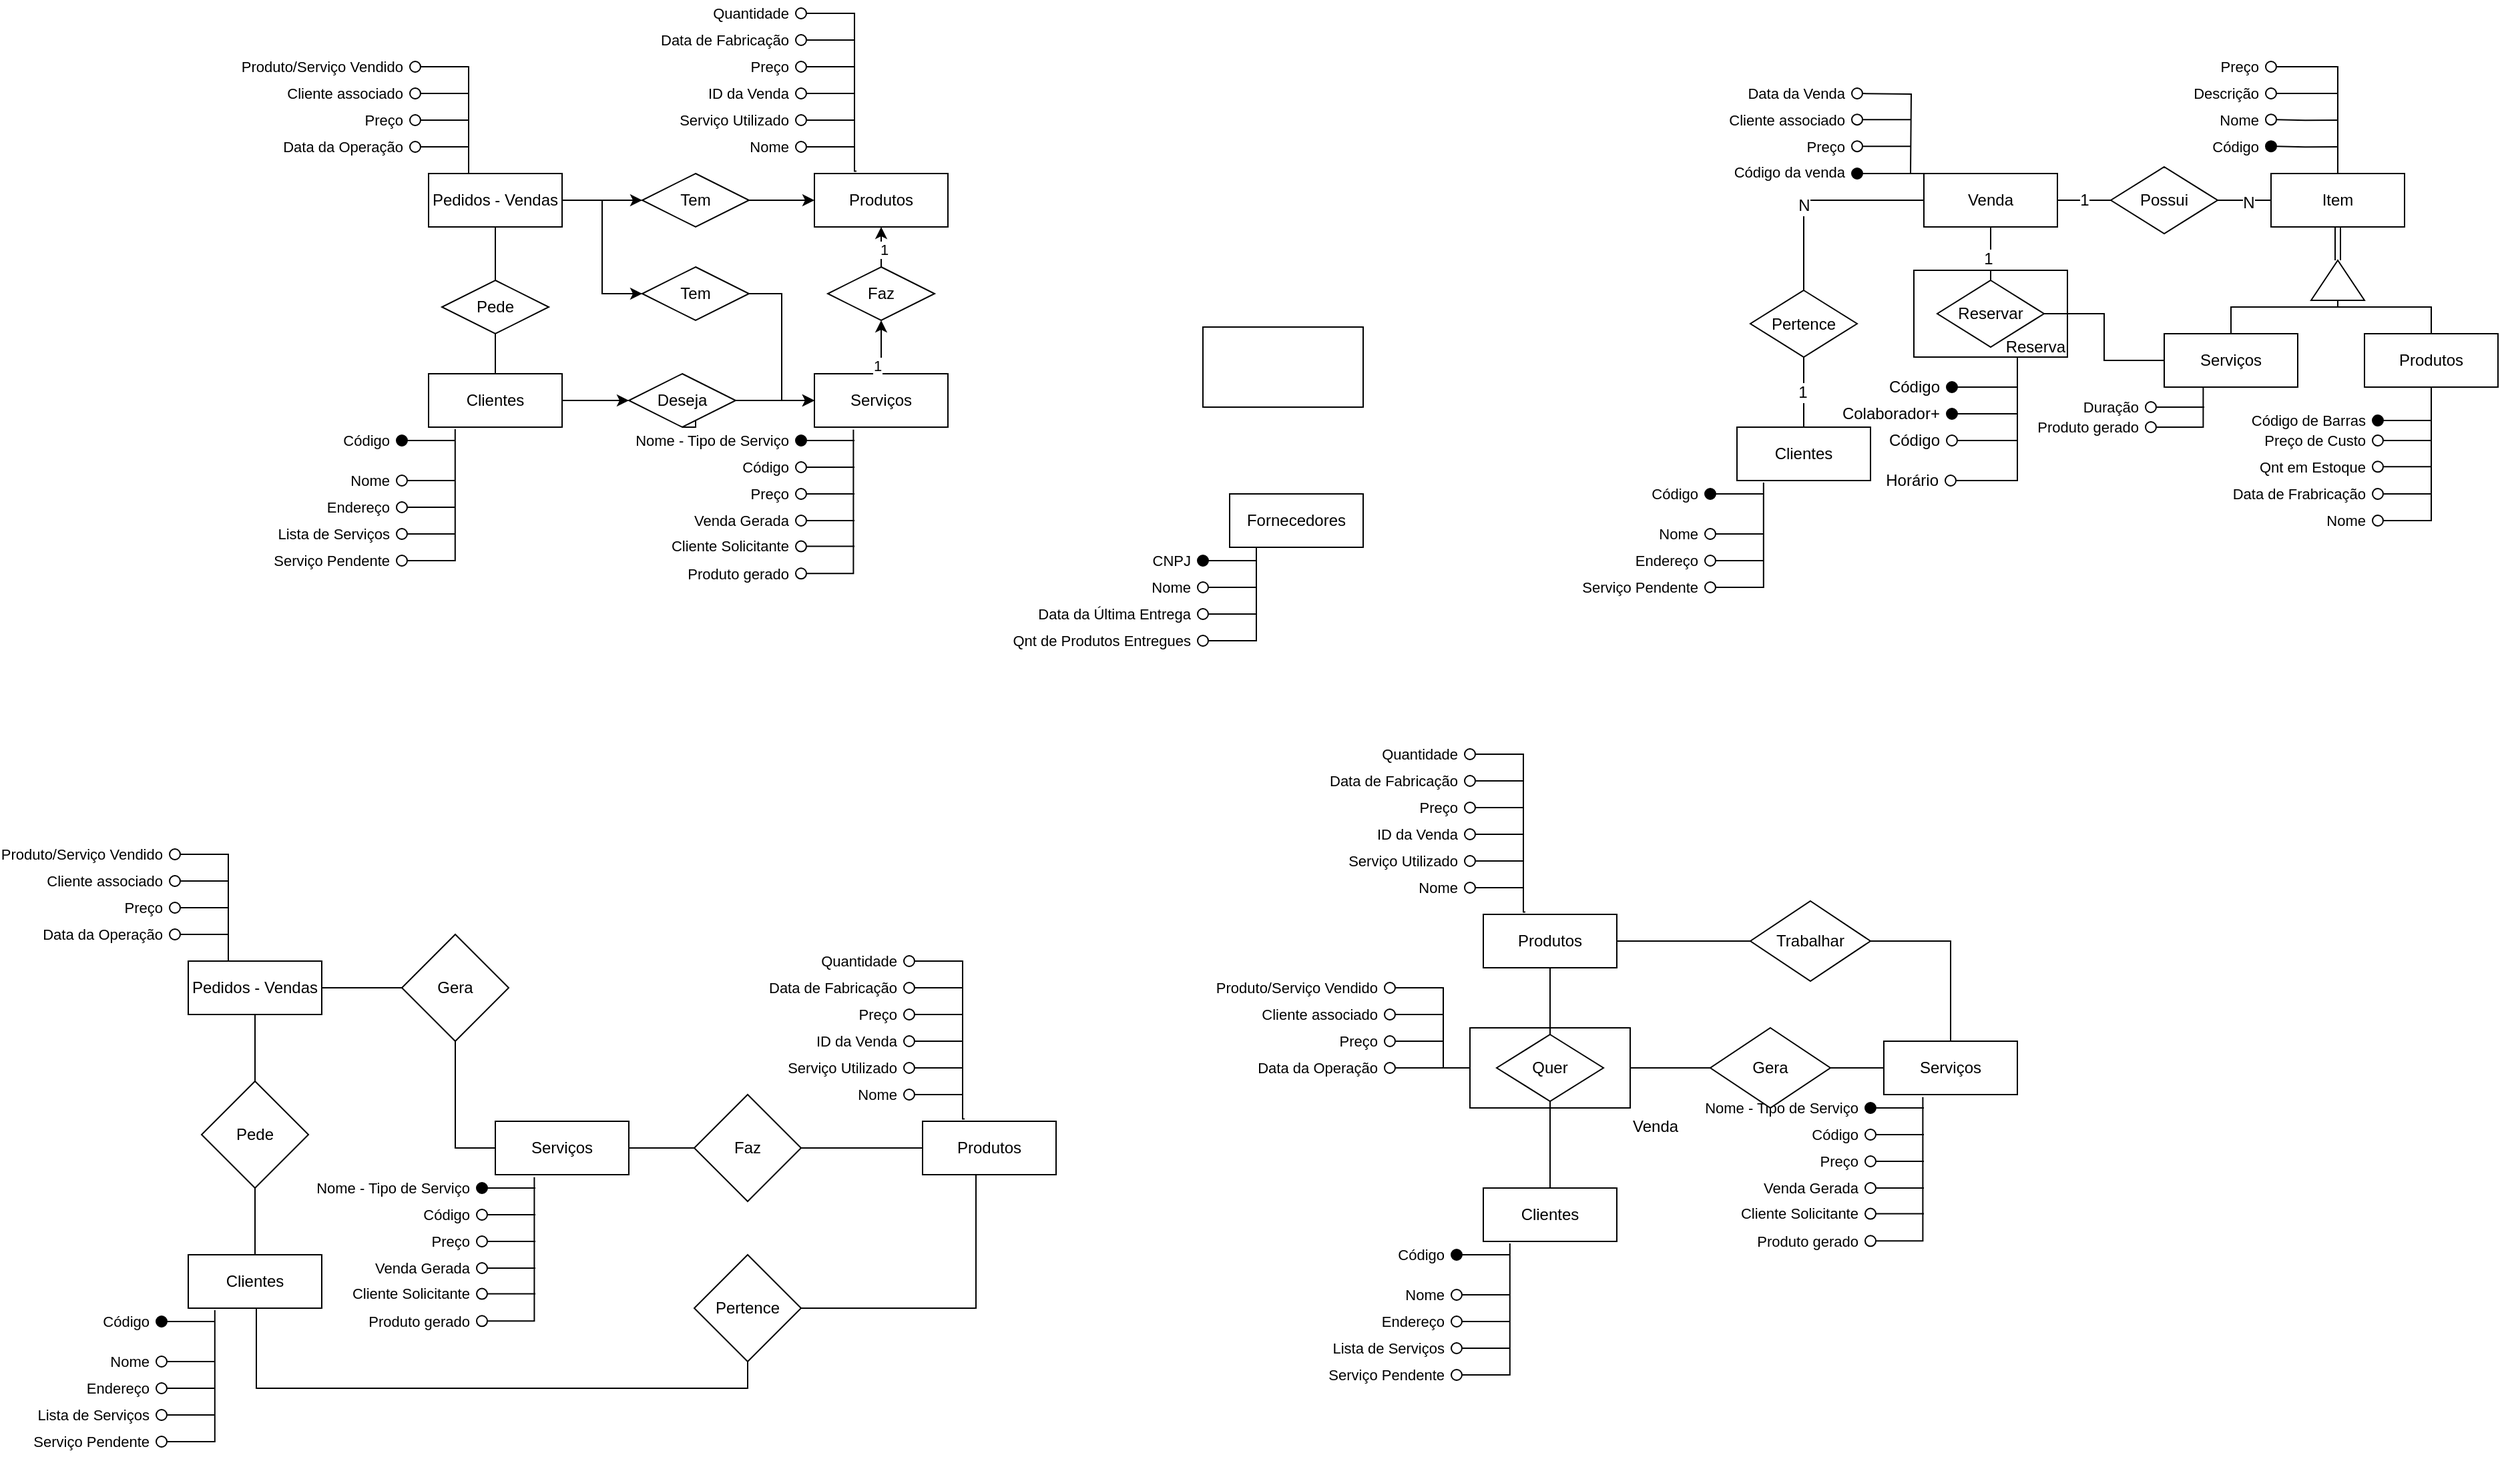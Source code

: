 <mxfile version="24.7.17">
  <diagram name="Página-1" id="b5iVLBa4sNV4mWeKparv">
    <mxGraphModel dx="1968" dy="506" grid="1" gridSize="10" guides="1" tooltips="1" connect="1" arrows="1" fold="1" page="1" pageScale="1" pageWidth="827" pageHeight="1169" math="0" shadow="0">
      <root>
        <mxCell id="0" />
        <mxCell id="1" parent="0" />
        <mxCell id="1m8PKxndIE7HYGv8yyJB-43" value="" style="group" parent="1" vertex="1" connectable="0">
          <mxGeometry x="359" y="340" width="110" height="150" as="geometry" />
        </mxCell>
        <mxCell id="1m8PKxndIE7HYGv8yyJB-35" value="Serviços" style="rounded=0;whiteSpace=wrap;html=1;" parent="1m8PKxndIE7HYGv8yyJB-43" vertex="1">
          <mxGeometry x="10" width="100" height="40" as="geometry" />
        </mxCell>
        <mxCell id="1m8PKxndIE7HYGv8yyJB-37" value="Nome - Tipo de Serviço" style="html=1;verticalAlign=middle;startArrow=oval;startFill=1;endArrow=none;startSize=8;rounded=0;endFill=0;edgeStyle=orthogonalEdgeStyle;spacingLeft=0;spacingRight=0;spacingBottom=0;spacing=0;spacingTop=0;labelPosition=left;verticalLabelPosition=middle;align=right;" parent="1m8PKxndIE7HYGv8yyJB-43" edge="1">
          <mxGeometry x="-1" y="-10" width="60" relative="1" as="geometry">
            <mxPoint y="50" as="sourcePoint" />
            <mxPoint x="40" y="50" as="targetPoint" />
            <mxPoint x="-10" y="-10" as="offset" />
          </mxGeometry>
        </mxCell>
        <mxCell id="1m8PKxndIE7HYGv8yyJB-38" value="Código" style="html=1;verticalAlign=middle;startArrow=oval;startFill=0;endArrow=none;startSize=8;rounded=0;endFill=0;edgeStyle=orthogonalEdgeStyle;spacingLeft=0;spacingRight=0;spacingBottom=0;spacing=0;spacingTop=0;labelPosition=left;verticalLabelPosition=middle;align=right;" parent="1m8PKxndIE7HYGv8yyJB-43" edge="1">
          <mxGeometry x="-1" y="-10" width="60" relative="1" as="geometry">
            <mxPoint y="70" as="sourcePoint" />
            <mxPoint x="40" y="70" as="targetPoint" />
            <mxPoint x="-10" y="-10" as="offset" />
          </mxGeometry>
        </mxCell>
        <mxCell id="1m8PKxndIE7HYGv8yyJB-39" value="Preço" style="html=1;verticalAlign=middle;startArrow=oval;startFill=0;endArrow=none;startSize=8;rounded=0;endFill=0;edgeStyle=orthogonalEdgeStyle;spacingLeft=0;spacingRight=0;spacingBottom=0;spacing=0;spacingTop=0;labelPosition=left;verticalLabelPosition=middle;align=right;" parent="1m8PKxndIE7HYGv8yyJB-43" edge="1">
          <mxGeometry x="-1" y="-10" width="60" relative="1" as="geometry">
            <mxPoint y="90" as="sourcePoint" />
            <mxPoint x="40" y="90" as="targetPoint" />
            <mxPoint x="-10" y="-10" as="offset" />
          </mxGeometry>
        </mxCell>
        <mxCell id="1m8PKxndIE7HYGv8yyJB-40" value="Venda Gerada" style="html=1;verticalAlign=middle;startArrow=oval;startFill=0;endArrow=none;startSize=8;rounded=0;endFill=0;edgeStyle=orthogonalEdgeStyle;spacingLeft=0;spacingRight=0;spacingBottom=0;spacing=0;spacingTop=0;labelPosition=left;verticalLabelPosition=middle;align=right;" parent="1m8PKxndIE7HYGv8yyJB-43" edge="1">
          <mxGeometry x="-1" y="-10" width="60" relative="1" as="geometry">
            <mxPoint y="110" as="sourcePoint" />
            <mxPoint x="40" y="110" as="targetPoint" />
            <mxPoint x="-10" y="-10" as="offset" />
          </mxGeometry>
        </mxCell>
        <mxCell id="1m8PKxndIE7HYGv8yyJB-41" value="Cliente Solicitante" style="html=1;verticalAlign=middle;startArrow=oval;startFill=0;endArrow=none;startSize=8;rounded=0;endFill=0;edgeStyle=orthogonalEdgeStyle;spacingLeft=0;spacingRight=0;spacingBottom=0;spacing=0;spacingTop=0;labelPosition=left;verticalLabelPosition=middle;align=right;" parent="1m8PKxndIE7HYGv8yyJB-43" edge="1">
          <mxGeometry x="-1" y="-10" width="60" relative="1" as="geometry">
            <mxPoint y="129.29" as="sourcePoint" />
            <mxPoint x="40" y="129.29" as="targetPoint" />
            <mxPoint x="-10" y="-10" as="offset" />
          </mxGeometry>
        </mxCell>
        <mxCell id="1m8PKxndIE7HYGv8yyJB-42" value="Produto gerado" style="html=1;verticalAlign=middle;startArrow=oval;startFill=0;endArrow=none;startSize=8;rounded=0;endFill=0;edgeStyle=orthogonalEdgeStyle;spacingLeft=0;spacingRight=0;spacingBottom=0;spacing=0;spacingTop=0;labelPosition=left;verticalLabelPosition=middle;align=right;entryX=0.292;entryY=1.046;entryDx=0;entryDy=0;entryPerimeter=0;" parent="1m8PKxndIE7HYGv8yyJB-43" target="1m8PKxndIE7HYGv8yyJB-35" edge="1">
          <mxGeometry x="-1" y="-10" width="60" relative="1" as="geometry">
            <mxPoint y="149.64" as="sourcePoint" />
            <mxPoint x="40" y="149.64" as="targetPoint" />
            <mxPoint x="-10" y="-10" as="offset" />
            <Array as="points">
              <mxPoint x="39" y="150" />
            </Array>
          </mxGeometry>
        </mxCell>
        <mxCell id="1m8PKxndIE7HYGv8yyJB-44" value="" style="group" parent="1" vertex="1" connectable="0">
          <mxGeometry x="60" y="340" width="120" height="140" as="geometry" />
        </mxCell>
        <mxCell id="1m8PKxndIE7HYGv8yyJB-5" value="Clientes" style="rounded=0;whiteSpace=wrap;html=1;" parent="1m8PKxndIE7HYGv8yyJB-44" vertex="1">
          <mxGeometry x="20" width="100" height="40" as="geometry" />
        </mxCell>
        <mxCell id="1m8PKxndIE7HYGv8yyJB-9" value="Nome" style="html=1;verticalAlign=middle;startArrow=oval;startFill=0;endArrow=none;startSize=8;rounded=0;endFill=0;edgeStyle=orthogonalEdgeStyle;spacingLeft=0;spacingRight=0;spacingBottom=0;spacing=0;spacingTop=0;labelPosition=left;verticalLabelPosition=middle;align=right;" parent="1m8PKxndIE7HYGv8yyJB-44" edge="1">
          <mxGeometry x="-1" y="-10" width="60" relative="1" as="geometry">
            <mxPoint y="80" as="sourcePoint" />
            <mxPoint x="40" y="80" as="targetPoint" />
            <mxPoint x="-10" y="-10" as="offset" />
          </mxGeometry>
        </mxCell>
        <mxCell id="1m8PKxndIE7HYGv8yyJB-10" value="Endereço" style="html=1;verticalAlign=middle;startArrow=oval;startFill=0;endArrow=none;startSize=8;rounded=0;endFill=0;edgeStyle=orthogonalEdgeStyle;spacingLeft=0;spacingRight=0;spacingBottom=0;spacing=0;spacingTop=0;labelPosition=left;verticalLabelPosition=middle;align=right;" parent="1m8PKxndIE7HYGv8yyJB-44" edge="1">
          <mxGeometry x="-1" y="-10" width="60" relative="1" as="geometry">
            <mxPoint y="100" as="sourcePoint" />
            <mxPoint x="40" y="100" as="targetPoint" />
            <mxPoint x="-10" y="-10" as="offset" />
          </mxGeometry>
        </mxCell>
        <mxCell id="1m8PKxndIE7HYGv8yyJB-11" value="Código" style="html=1;verticalAlign=middle;startArrow=oval;startFill=1;endArrow=none;startSize=8;rounded=0;endFill=0;edgeStyle=orthogonalEdgeStyle;spacingLeft=0;spacingRight=0;spacingBottom=0;spacing=0;spacingTop=0;labelPosition=left;verticalLabelPosition=middle;align=right;" parent="1m8PKxndIE7HYGv8yyJB-44" edge="1">
          <mxGeometry x="-1" y="-10" width="60" relative="1" as="geometry">
            <mxPoint y="50" as="sourcePoint" />
            <mxPoint x="40" y="50" as="targetPoint" />
            <mxPoint x="-10" y="-10" as="offset" />
          </mxGeometry>
        </mxCell>
        <mxCell id="1m8PKxndIE7HYGv8yyJB-12" value="Lista de Serviços" style="html=1;verticalAlign=middle;startArrow=oval;startFill=0;endArrow=none;startSize=8;rounded=0;endFill=0;edgeStyle=orthogonalEdgeStyle;spacingLeft=0;spacingRight=0;spacingBottom=0;spacing=0;spacingTop=0;labelPosition=left;verticalLabelPosition=middle;align=right;" parent="1m8PKxndIE7HYGv8yyJB-44" edge="1">
          <mxGeometry x="-1" y="-10" width="60" relative="1" as="geometry">
            <mxPoint y="120" as="sourcePoint" />
            <mxPoint x="40" y="120" as="targetPoint" />
            <mxPoint x="-10" y="-10" as="offset" />
          </mxGeometry>
        </mxCell>
        <mxCell id="1m8PKxndIE7HYGv8yyJB-13" value="Serviço Pendente" style="html=1;verticalAlign=middle;startArrow=oval;startFill=0;endArrow=none;startSize=8;rounded=0;endFill=0;edgeStyle=orthogonalEdgeStyle;spacingLeft=0;spacingRight=0;spacingBottom=0;spacing=0;spacingTop=0;labelPosition=left;verticalLabelPosition=middle;align=right;entryX=0.199;entryY=1.038;entryDx=0;entryDy=0;entryPerimeter=0;" parent="1m8PKxndIE7HYGv8yyJB-44" target="1m8PKxndIE7HYGv8yyJB-5" edge="1">
          <mxGeometry x="-1" y="-10" width="60" relative="1" as="geometry">
            <mxPoint y="140" as="sourcePoint" />
            <mxPoint x="40" y="150" as="targetPoint" />
            <mxPoint x="-10" y="-10" as="offset" />
            <Array as="points">
              <mxPoint x="40" y="140" />
            </Array>
          </mxGeometry>
        </mxCell>
        <mxCell id="1m8PKxndIE7HYGv8yyJB-45" value="" style="group" parent="1" vertex="1" connectable="0">
          <mxGeometry x="660" y="430" width="120" height="110" as="geometry" />
        </mxCell>
        <mxCell id="1m8PKxndIE7HYGv8yyJB-15" value="Fornecedores" style="rounded=0;whiteSpace=wrap;html=1;" parent="1m8PKxndIE7HYGv8yyJB-45" vertex="1">
          <mxGeometry x="20" width="100" height="40" as="geometry" />
        </mxCell>
        <mxCell id="1m8PKxndIE7HYGv8yyJB-17" value="CNPJ" style="html=1;verticalAlign=middle;startArrow=oval;startFill=1;endArrow=none;startSize=8;rounded=0;endFill=0;edgeStyle=orthogonalEdgeStyle;spacingLeft=0;spacingRight=0;spacingBottom=0;spacing=0;spacingTop=0;labelPosition=left;verticalLabelPosition=middle;align=right;" parent="1m8PKxndIE7HYGv8yyJB-45" edge="1">
          <mxGeometry x="-1" y="-10" width="60" relative="1" as="geometry">
            <mxPoint y="50" as="sourcePoint" />
            <mxPoint x="40" y="50" as="targetPoint" />
            <mxPoint x="-10" y="-10" as="offset" />
          </mxGeometry>
        </mxCell>
        <mxCell id="1m8PKxndIE7HYGv8yyJB-18" value="Nome" style="html=1;verticalAlign=middle;startArrow=oval;startFill=0;endArrow=none;startSize=8;rounded=0;endFill=0;edgeStyle=orthogonalEdgeStyle;spacingLeft=0;spacingRight=0;spacingBottom=0;spacing=0;spacingTop=0;labelPosition=left;verticalLabelPosition=middle;align=right;" parent="1m8PKxndIE7HYGv8yyJB-45" edge="1">
          <mxGeometry x="-1" y="-10" width="60" relative="1" as="geometry">
            <mxPoint y="70" as="sourcePoint" />
            <mxPoint x="40" y="70" as="targetPoint" />
            <mxPoint x="-10" y="-10" as="offset" />
          </mxGeometry>
        </mxCell>
        <mxCell id="1m8PKxndIE7HYGv8yyJB-19" value="Data da Última Entrega" style="html=1;verticalAlign=middle;startArrow=oval;startFill=0;endArrow=none;startSize=8;rounded=0;endFill=0;edgeStyle=orthogonalEdgeStyle;spacingLeft=0;spacingRight=0;spacingBottom=0;spacing=0;spacingTop=0;labelPosition=left;verticalLabelPosition=middle;align=right;" parent="1m8PKxndIE7HYGv8yyJB-45" edge="1">
          <mxGeometry x="-1" y="-10" width="60" relative="1" as="geometry">
            <mxPoint y="90" as="sourcePoint" />
            <mxPoint x="40" y="90" as="targetPoint" />
            <mxPoint x="-10" y="-10" as="offset" />
          </mxGeometry>
        </mxCell>
        <mxCell id="1m8PKxndIE7HYGv8yyJB-20" value="Qnt de Produtos Entregues" style="html=1;verticalAlign=middle;startArrow=oval;startFill=0;endArrow=none;startSize=8;rounded=0;endFill=0;edgeStyle=orthogonalEdgeStyle;spacingLeft=0;spacingRight=0;spacingBottom=0;spacing=0;spacingTop=0;labelPosition=left;verticalLabelPosition=middle;align=right;entryX=0.5;entryY=1;entryDx=0;entryDy=0;" parent="1m8PKxndIE7HYGv8yyJB-45" target="1m8PKxndIE7HYGv8yyJB-15" edge="1">
          <mxGeometry x="-1" y="-10" width="60" relative="1" as="geometry">
            <mxPoint y="110" as="sourcePoint" />
            <mxPoint x="40" y="110" as="targetPoint" />
            <mxPoint x="-10" y="-10" as="offset" />
            <Array as="points">
              <mxPoint x="40" y="110" />
            </Array>
          </mxGeometry>
        </mxCell>
        <mxCell id="1m8PKxndIE7HYGv8yyJB-46" value="" style="group" parent="1" vertex="1" connectable="0">
          <mxGeometry x="359" y="70" width="110" height="160" as="geometry" />
        </mxCell>
        <mxCell id="1m8PKxndIE7HYGv8yyJB-21" value="Produtos" style="rounded=0;whiteSpace=wrap;html=1;" parent="1m8PKxndIE7HYGv8yyJB-46" vertex="1">
          <mxGeometry x="10" y="120" width="100" height="40" as="geometry" />
        </mxCell>
        <mxCell id="1m8PKxndIE7HYGv8yyJB-22" value="Nome" style="html=1;verticalAlign=middle;startArrow=oval;startFill=0;endArrow=none;startSize=8;rounded=0;endFill=0;edgeStyle=orthogonalEdgeStyle;spacingLeft=0;spacingRight=0;spacingBottom=0;spacing=0;spacingTop=0;labelPosition=left;verticalLabelPosition=middle;align=right;" parent="1m8PKxndIE7HYGv8yyJB-46" edge="1">
          <mxGeometry x="-1" y="-10" width="60" relative="1" as="geometry">
            <mxPoint y="100" as="sourcePoint" />
            <mxPoint x="40" y="100" as="targetPoint" />
            <mxPoint x="-10" y="-10" as="offset" />
          </mxGeometry>
        </mxCell>
        <mxCell id="1m8PKxndIE7HYGv8yyJB-23" value="Serviço Utilizado" style="html=1;verticalAlign=middle;startArrow=oval;startFill=0;endArrow=none;startSize=8;rounded=0;endFill=0;edgeStyle=orthogonalEdgeStyle;spacingLeft=0;spacingRight=0;spacingBottom=0;spacing=0;spacingTop=0;labelPosition=left;verticalLabelPosition=middle;align=right;" parent="1m8PKxndIE7HYGv8yyJB-46" edge="1">
          <mxGeometry x="-1" y="-10" width="60" relative="1" as="geometry">
            <mxPoint y="80" as="sourcePoint" />
            <mxPoint x="40" y="80" as="targetPoint" />
            <mxPoint x="-10" y="-10" as="offset" />
          </mxGeometry>
        </mxCell>
        <mxCell id="1m8PKxndIE7HYGv8yyJB-25" value="ID da Venda" style="html=1;verticalAlign=middle;startArrow=oval;startFill=0;endArrow=none;startSize=8;rounded=0;endFill=0;edgeStyle=orthogonalEdgeStyle;spacingLeft=0;spacingRight=0;spacingBottom=0;spacing=0;spacingTop=0;labelPosition=left;verticalLabelPosition=middle;align=right;" parent="1m8PKxndIE7HYGv8yyJB-46" edge="1">
          <mxGeometry x="-1" y="-10" width="60" relative="1" as="geometry">
            <mxPoint y="60" as="sourcePoint" />
            <mxPoint x="40" y="60" as="targetPoint" />
            <mxPoint x="-10" y="-10" as="offset" />
          </mxGeometry>
        </mxCell>
        <mxCell id="1m8PKxndIE7HYGv8yyJB-26" value="Preço" style="html=1;verticalAlign=middle;startArrow=oval;startFill=0;endArrow=none;startSize=8;rounded=0;endFill=0;edgeStyle=orthogonalEdgeStyle;spacingLeft=0;spacingRight=0;spacingBottom=0;spacing=0;spacingTop=0;labelPosition=left;verticalLabelPosition=middle;align=right;" parent="1m8PKxndIE7HYGv8yyJB-46" edge="1">
          <mxGeometry x="-1" y="-10" width="60" relative="1" as="geometry">
            <mxPoint y="40" as="sourcePoint" />
            <mxPoint x="40" y="40" as="targetPoint" />
            <mxPoint x="-10" y="-10" as="offset" />
          </mxGeometry>
        </mxCell>
        <mxCell id="1m8PKxndIE7HYGv8yyJB-27" value="Data de Fabricação" style="html=1;verticalAlign=middle;startArrow=oval;startFill=0;endArrow=none;startSize=8;rounded=0;endFill=0;edgeStyle=orthogonalEdgeStyle;spacingLeft=0;spacingRight=0;spacingBottom=0;spacing=0;spacingTop=0;labelPosition=left;verticalLabelPosition=middle;align=right;" parent="1m8PKxndIE7HYGv8yyJB-46" edge="1">
          <mxGeometry x="-1" y="-10" width="60" relative="1" as="geometry">
            <mxPoint y="20" as="sourcePoint" />
            <mxPoint x="40" y="20" as="targetPoint" />
            <mxPoint x="-10" y="-10" as="offset" />
          </mxGeometry>
        </mxCell>
        <mxCell id="1m8PKxndIE7HYGv8yyJB-28" value="Quantidade" style="html=1;verticalAlign=middle;startArrow=oval;startFill=0;endArrow=none;startSize=8;rounded=0;endFill=0;edgeStyle=orthogonalEdgeStyle;spacingLeft=0;spacingRight=0;spacingBottom=0;spacing=0;spacingTop=0;labelPosition=left;verticalLabelPosition=middle;align=right;entryX=0.315;entryY=-0.043;entryDx=0;entryDy=0;entryPerimeter=0;" parent="1m8PKxndIE7HYGv8yyJB-46" target="1m8PKxndIE7HYGv8yyJB-21" edge="1">
          <mxGeometry x="-1" y="-10" width="60" relative="1" as="geometry">
            <mxPoint as="sourcePoint" />
            <mxPoint x="40" as="targetPoint" />
            <mxPoint x="-10" y="-10" as="offset" />
            <Array as="points">
              <mxPoint x="40" />
              <mxPoint x="40" y="118" />
            </Array>
          </mxGeometry>
        </mxCell>
        <mxCell id="1m8PKxndIE7HYGv8yyJB-47" value="" style="group" parent="1" vertex="1" connectable="0">
          <mxGeometry x="70" y="110" width="110" height="120" as="geometry" />
        </mxCell>
        <mxCell id="1m8PKxndIE7HYGv8yyJB-29" value="Pedidos - Vendas" style="rounded=0;whiteSpace=wrap;html=1;" parent="1m8PKxndIE7HYGv8yyJB-47" vertex="1">
          <mxGeometry x="10" y="80" width="100" height="40" as="geometry" />
        </mxCell>
        <mxCell id="1m8PKxndIE7HYGv8yyJB-30" value="Data da Operação" style="html=1;verticalAlign=middle;startArrow=oval;startFill=0;endArrow=none;startSize=8;rounded=0;endFill=0;edgeStyle=orthogonalEdgeStyle;spacingLeft=0;spacingRight=0;spacingBottom=0;spacing=0;spacingTop=0;labelPosition=left;verticalLabelPosition=middle;align=right;" parent="1m8PKxndIE7HYGv8yyJB-47" edge="1">
          <mxGeometry x="-1" y="-10" width="60" relative="1" as="geometry">
            <mxPoint y="60" as="sourcePoint" />
            <mxPoint x="40" y="60" as="targetPoint" />
            <mxPoint x="-10" y="-10" as="offset" />
          </mxGeometry>
        </mxCell>
        <mxCell id="1m8PKxndIE7HYGv8yyJB-31" value="Preço" style="html=1;verticalAlign=middle;startArrow=oval;startFill=0;endArrow=none;startSize=8;rounded=0;endFill=0;edgeStyle=orthogonalEdgeStyle;spacingLeft=0;spacingRight=0;spacingBottom=0;spacing=0;spacingTop=0;labelPosition=left;verticalLabelPosition=middle;align=right;" parent="1m8PKxndIE7HYGv8yyJB-47" edge="1">
          <mxGeometry x="-1" y="-10" width="60" relative="1" as="geometry">
            <mxPoint y="40" as="sourcePoint" />
            <mxPoint x="40" y="40" as="targetPoint" />
            <mxPoint x="-10" y="-10" as="offset" />
          </mxGeometry>
        </mxCell>
        <mxCell id="1m8PKxndIE7HYGv8yyJB-32" value="Cliente associado" style="html=1;verticalAlign=middle;startArrow=oval;startFill=0;endArrow=none;startSize=8;rounded=0;endFill=0;edgeStyle=orthogonalEdgeStyle;spacingLeft=0;spacingRight=0;spacingBottom=0;spacing=0;spacingTop=0;labelPosition=left;verticalLabelPosition=middle;align=right;" parent="1m8PKxndIE7HYGv8yyJB-47" edge="1">
          <mxGeometry x="-1" y="-10" width="60" relative="1" as="geometry">
            <mxPoint y="20" as="sourcePoint" />
            <mxPoint x="40" y="20" as="targetPoint" />
            <mxPoint x="-10" y="-10" as="offset" />
          </mxGeometry>
        </mxCell>
        <mxCell id="1m8PKxndIE7HYGv8yyJB-33" value="Produto/Serviço Vendido" style="html=1;verticalAlign=middle;startArrow=oval;startFill=0;endArrow=none;startSize=8;rounded=0;endFill=0;edgeStyle=orthogonalEdgeStyle;spacingLeft=0;spacingRight=0;spacingBottom=0;spacing=0;spacingTop=0;labelPosition=left;verticalLabelPosition=middle;align=right;entryX=0.25;entryY=0;entryDx=0;entryDy=0;" parent="1m8PKxndIE7HYGv8yyJB-47" target="1m8PKxndIE7HYGv8yyJB-29" edge="1">
          <mxGeometry x="-1" y="-10" width="60" relative="1" as="geometry">
            <mxPoint as="sourcePoint" />
            <mxPoint x="50" as="targetPoint" />
            <mxPoint x="-10" y="-10" as="offset" />
            <Array as="points">
              <mxPoint x="40" />
              <mxPoint x="40" y="80" />
            </Array>
          </mxGeometry>
        </mxCell>
        <mxCell id="1m8PKxndIE7HYGv8yyJB-52" style="edgeStyle=orthogonalEdgeStyle;rounded=0;orthogonalLoop=1;jettySize=auto;html=1;exitX=0.5;exitY=0;exitDx=0;exitDy=0;endArrow=none;endFill=0;" parent="1" source="1m8PKxndIE7HYGv8yyJB-48" target="1m8PKxndIE7HYGv8yyJB-29" edge="1">
          <mxGeometry relative="1" as="geometry" />
        </mxCell>
        <mxCell id="1m8PKxndIE7HYGv8yyJB-48" value="Pede" style="rhombus;whiteSpace=wrap;html=1;" parent="1" vertex="1">
          <mxGeometry x="90" y="270" width="80" height="40" as="geometry" />
        </mxCell>
        <mxCell id="1m8PKxndIE7HYGv8yyJB-49" style="edgeStyle=orthogonalEdgeStyle;rounded=0;orthogonalLoop=1;jettySize=auto;html=1;endArrow=none;endFill=0;" parent="1" source="1m8PKxndIE7HYGv8yyJB-5" target="1m8PKxndIE7HYGv8yyJB-48" edge="1">
          <mxGeometry relative="1" as="geometry" />
        </mxCell>
        <mxCell id="1m8PKxndIE7HYGv8yyJB-55" style="edgeStyle=orthogonalEdgeStyle;rounded=0;orthogonalLoop=1;jettySize=auto;html=1;entryX=0;entryY=0.5;entryDx=0;entryDy=0;exitX=0.5;exitY=1;exitDx=0;exitDy=0;" parent="1" source="1m8PKxndIE7HYGv8yyJB-106" target="1m8PKxndIE7HYGv8yyJB-35" edge="1">
          <mxGeometry relative="1" as="geometry">
            <Array as="points">
              <mxPoint x="280" y="360" />
            </Array>
          </mxGeometry>
        </mxCell>
        <mxCell id="1m8PKxndIE7HYGv8yyJB-109" style="edgeStyle=orthogonalEdgeStyle;rounded=0;orthogonalLoop=1;jettySize=auto;html=1;entryX=0;entryY=0.5;entryDx=0;entryDy=0;" parent="1" source="1m8PKxndIE7HYGv8yyJB-53" target="1m8PKxndIE7HYGv8yyJB-35" edge="1">
          <mxGeometry relative="1" as="geometry" />
        </mxCell>
        <mxCell id="1m8PKxndIE7HYGv8yyJB-53" value="Tem" style="rhombus;whiteSpace=wrap;html=1;" parent="1" vertex="1">
          <mxGeometry x="240" y="260" width="80" height="40" as="geometry" />
        </mxCell>
        <mxCell id="1m8PKxndIE7HYGv8yyJB-59" style="edgeStyle=orthogonalEdgeStyle;rounded=0;orthogonalLoop=1;jettySize=auto;html=1;entryX=0;entryY=0.5;entryDx=0;entryDy=0;" parent="1" source="1m8PKxndIE7HYGv8yyJB-54" target="1m8PKxndIE7HYGv8yyJB-21" edge="1">
          <mxGeometry relative="1" as="geometry" />
        </mxCell>
        <mxCell id="1m8PKxndIE7HYGv8yyJB-54" value="Tem" style="rhombus;whiteSpace=wrap;html=1;" parent="1" vertex="1">
          <mxGeometry x="240" y="190" width="80" height="40" as="geometry" />
        </mxCell>
        <mxCell id="1m8PKxndIE7HYGv8yyJB-57" style="edgeStyle=orthogonalEdgeStyle;rounded=0;orthogonalLoop=1;jettySize=auto;html=1;" parent="1" source="1m8PKxndIE7HYGv8yyJB-29" target="1m8PKxndIE7HYGv8yyJB-54" edge="1">
          <mxGeometry relative="1" as="geometry" />
        </mxCell>
        <mxCell id="1m8PKxndIE7HYGv8yyJB-58" style="edgeStyle=orthogonalEdgeStyle;rounded=0;orthogonalLoop=1;jettySize=auto;html=1;entryX=0;entryY=0.5;entryDx=0;entryDy=0;" parent="1" source="1m8PKxndIE7HYGv8yyJB-29" target="1m8PKxndIE7HYGv8yyJB-53" edge="1">
          <mxGeometry relative="1" as="geometry" />
        </mxCell>
        <mxCell id="1m8PKxndIE7HYGv8yyJB-60" value="" style="group" parent="1" vertex="1" connectable="0">
          <mxGeometry x="-120" y="1000" width="120" height="140" as="geometry" />
        </mxCell>
        <mxCell id="1m8PKxndIE7HYGv8yyJB-61" value="Clientes" style="rounded=0;whiteSpace=wrap;html=1;" parent="1m8PKxndIE7HYGv8yyJB-60" vertex="1">
          <mxGeometry x="20" width="100" height="40" as="geometry" />
        </mxCell>
        <mxCell id="1m8PKxndIE7HYGv8yyJB-62" value="Nome" style="html=1;verticalAlign=middle;startArrow=oval;startFill=0;endArrow=none;startSize=8;rounded=0;endFill=0;edgeStyle=orthogonalEdgeStyle;spacingLeft=0;spacingRight=0;spacingBottom=0;spacing=0;spacingTop=0;labelPosition=left;verticalLabelPosition=middle;align=right;" parent="1m8PKxndIE7HYGv8yyJB-60" edge="1">
          <mxGeometry x="-1" y="-10" width="60" relative="1" as="geometry">
            <mxPoint y="80" as="sourcePoint" />
            <mxPoint x="40" y="80" as="targetPoint" />
            <mxPoint x="-10" y="-10" as="offset" />
          </mxGeometry>
        </mxCell>
        <mxCell id="1m8PKxndIE7HYGv8yyJB-63" value="Endereço" style="html=1;verticalAlign=middle;startArrow=oval;startFill=0;endArrow=none;startSize=8;rounded=0;endFill=0;edgeStyle=orthogonalEdgeStyle;spacingLeft=0;spacingRight=0;spacingBottom=0;spacing=0;spacingTop=0;labelPosition=left;verticalLabelPosition=middle;align=right;" parent="1m8PKxndIE7HYGv8yyJB-60" edge="1">
          <mxGeometry x="-1" y="-10" width="60" relative="1" as="geometry">
            <mxPoint y="100" as="sourcePoint" />
            <mxPoint x="40" y="100" as="targetPoint" />
            <mxPoint x="-10" y="-10" as="offset" />
          </mxGeometry>
        </mxCell>
        <mxCell id="1m8PKxndIE7HYGv8yyJB-64" value="Código" style="html=1;verticalAlign=middle;startArrow=oval;startFill=1;endArrow=none;startSize=8;rounded=0;endFill=0;edgeStyle=orthogonalEdgeStyle;spacingLeft=0;spacingRight=0;spacingBottom=0;spacing=0;spacingTop=0;labelPosition=left;verticalLabelPosition=middle;align=right;" parent="1m8PKxndIE7HYGv8yyJB-60" edge="1">
          <mxGeometry x="-1" y="-10" width="60" relative="1" as="geometry">
            <mxPoint y="50" as="sourcePoint" />
            <mxPoint x="40" y="50" as="targetPoint" />
            <mxPoint x="-10" y="-10" as="offset" />
          </mxGeometry>
        </mxCell>
        <mxCell id="1m8PKxndIE7HYGv8yyJB-65" value="Lista de Serviços" style="html=1;verticalAlign=middle;startArrow=oval;startFill=0;endArrow=none;startSize=8;rounded=0;endFill=0;edgeStyle=orthogonalEdgeStyle;spacingLeft=0;spacingRight=0;spacingBottom=0;spacing=0;spacingTop=0;labelPosition=left;verticalLabelPosition=middle;align=right;" parent="1m8PKxndIE7HYGv8yyJB-60" edge="1">
          <mxGeometry x="-1" y="-10" width="60" relative="1" as="geometry">
            <mxPoint y="120" as="sourcePoint" />
            <mxPoint x="40" y="120" as="targetPoint" />
            <mxPoint x="-10" y="-10" as="offset" />
          </mxGeometry>
        </mxCell>
        <mxCell id="1m8PKxndIE7HYGv8yyJB-66" value="Serviço Pendente" style="html=1;verticalAlign=middle;startArrow=oval;startFill=0;endArrow=none;startSize=8;rounded=0;endFill=0;edgeStyle=orthogonalEdgeStyle;spacingLeft=0;spacingRight=0;spacingBottom=0;spacing=0;spacingTop=0;labelPosition=left;verticalLabelPosition=middle;align=right;entryX=0.199;entryY=1.038;entryDx=0;entryDy=0;entryPerimeter=0;" parent="1m8PKxndIE7HYGv8yyJB-60" target="1m8PKxndIE7HYGv8yyJB-61" edge="1">
          <mxGeometry x="-1" y="-10" width="60" relative="1" as="geometry">
            <mxPoint y="140" as="sourcePoint" />
            <mxPoint x="40" y="150" as="targetPoint" />
            <mxPoint x="-10" y="-10" as="offset" />
            <Array as="points">
              <mxPoint x="40" y="140" />
            </Array>
          </mxGeometry>
        </mxCell>
        <mxCell id="1m8PKxndIE7HYGv8yyJB-67" value="" style="group" parent="1" vertex="1" connectable="0">
          <mxGeometry x="-110" y="700" width="190" height="120" as="geometry" />
        </mxCell>
        <mxCell id="1m8PKxndIE7HYGv8yyJB-68" value="Pedidos - Vendas" style="rounded=0;whiteSpace=wrap;html=1;" parent="1m8PKxndIE7HYGv8yyJB-67" vertex="1">
          <mxGeometry x="10" y="80" width="100" height="40" as="geometry" />
        </mxCell>
        <mxCell id="1m8PKxndIE7HYGv8yyJB-69" value="Data da Operação" style="html=1;verticalAlign=middle;startArrow=oval;startFill=0;endArrow=none;startSize=8;rounded=0;endFill=0;edgeStyle=orthogonalEdgeStyle;spacingLeft=0;spacingRight=0;spacingBottom=0;spacing=0;spacingTop=0;labelPosition=left;verticalLabelPosition=middle;align=right;" parent="1m8PKxndIE7HYGv8yyJB-67" edge="1">
          <mxGeometry x="-1" y="-10" width="60" relative="1" as="geometry">
            <mxPoint y="60" as="sourcePoint" />
            <mxPoint x="40" y="60" as="targetPoint" />
            <mxPoint x="-10" y="-10" as="offset" />
          </mxGeometry>
        </mxCell>
        <mxCell id="1m8PKxndIE7HYGv8yyJB-70" value="Preço" style="html=1;verticalAlign=middle;startArrow=oval;startFill=0;endArrow=none;startSize=8;rounded=0;endFill=0;edgeStyle=orthogonalEdgeStyle;spacingLeft=0;spacingRight=0;spacingBottom=0;spacing=0;spacingTop=0;labelPosition=left;verticalLabelPosition=middle;align=right;" parent="1m8PKxndIE7HYGv8yyJB-67" edge="1">
          <mxGeometry x="-1" y="-10" width="60" relative="1" as="geometry">
            <mxPoint y="40" as="sourcePoint" />
            <mxPoint x="40" y="40" as="targetPoint" />
            <mxPoint x="-10" y="-10" as="offset" />
          </mxGeometry>
        </mxCell>
        <mxCell id="1m8PKxndIE7HYGv8yyJB-71" value="Cliente associado" style="html=1;verticalAlign=middle;startArrow=oval;startFill=0;endArrow=none;startSize=8;rounded=0;endFill=0;edgeStyle=orthogonalEdgeStyle;spacingLeft=0;spacingRight=0;spacingBottom=0;spacing=0;spacingTop=0;labelPosition=left;verticalLabelPosition=middle;align=right;" parent="1m8PKxndIE7HYGv8yyJB-67" edge="1">
          <mxGeometry x="-1" y="-10" width="60" relative="1" as="geometry">
            <mxPoint y="20" as="sourcePoint" />
            <mxPoint x="40" y="20" as="targetPoint" />
            <mxPoint x="-10" y="-10" as="offset" />
          </mxGeometry>
        </mxCell>
        <mxCell id="1m8PKxndIE7HYGv8yyJB-72" value="Produto/Serviço Vendido" style="html=1;verticalAlign=middle;startArrow=oval;startFill=0;endArrow=none;startSize=8;rounded=0;endFill=0;edgeStyle=orthogonalEdgeStyle;spacingLeft=0;spacingRight=0;spacingBottom=0;spacing=0;spacingTop=0;labelPosition=left;verticalLabelPosition=middle;align=right;entryX=0.25;entryY=0;entryDx=0;entryDy=0;" parent="1m8PKxndIE7HYGv8yyJB-67" target="1m8PKxndIE7HYGv8yyJB-68" edge="1">
          <mxGeometry x="-1" y="-10" width="60" relative="1" as="geometry">
            <mxPoint as="sourcePoint" />
            <mxPoint x="50" as="targetPoint" />
            <mxPoint x="-10" y="-10" as="offset" />
            <Array as="points">
              <mxPoint x="40" />
              <mxPoint x="40" y="80" />
            </Array>
          </mxGeometry>
        </mxCell>
        <mxCell id="1m8PKxndIE7HYGv8yyJB-76" style="edgeStyle=orthogonalEdgeStyle;rounded=0;orthogonalLoop=1;jettySize=auto;html=1;entryX=0.5;entryY=1;entryDx=0;entryDy=0;endArrow=none;endFill=0;" parent="1" source="1m8PKxndIE7HYGv8yyJB-73" target="1m8PKxndIE7HYGv8yyJB-68" edge="1">
          <mxGeometry relative="1" as="geometry" />
        </mxCell>
        <mxCell id="1m8PKxndIE7HYGv8yyJB-73" value="Pede" style="rhombus;whiteSpace=wrap;html=1;" parent="1" vertex="1">
          <mxGeometry x="-90" y="870" width="80" height="80" as="geometry" />
        </mxCell>
        <mxCell id="1m8PKxndIE7HYGv8yyJB-75" style="edgeStyle=orthogonalEdgeStyle;rounded=0;orthogonalLoop=1;jettySize=auto;html=1;endArrow=none;endFill=0;" parent="1" source="1m8PKxndIE7HYGv8yyJB-61" target="1m8PKxndIE7HYGv8yyJB-73" edge="1">
          <mxGeometry relative="1" as="geometry" />
        </mxCell>
        <mxCell id="1m8PKxndIE7HYGv8yyJB-77" value="" style="group" parent="1" vertex="1" connectable="0">
          <mxGeometry x="120" y="900" width="110" height="150" as="geometry" />
        </mxCell>
        <mxCell id="1m8PKxndIE7HYGv8yyJB-78" value="Serviços" style="rounded=0;whiteSpace=wrap;html=1;" parent="1m8PKxndIE7HYGv8yyJB-77" vertex="1">
          <mxGeometry x="10" width="100" height="40" as="geometry" />
        </mxCell>
        <mxCell id="1m8PKxndIE7HYGv8yyJB-79" value="Nome - Tipo de Serviço" style="html=1;verticalAlign=middle;startArrow=oval;startFill=1;endArrow=none;startSize=8;rounded=0;endFill=0;edgeStyle=orthogonalEdgeStyle;spacingLeft=0;spacingRight=0;spacingBottom=0;spacing=0;spacingTop=0;labelPosition=left;verticalLabelPosition=middle;align=right;" parent="1m8PKxndIE7HYGv8yyJB-77" edge="1">
          <mxGeometry x="-1" y="-10" width="60" relative="1" as="geometry">
            <mxPoint y="50" as="sourcePoint" />
            <mxPoint x="40" y="50" as="targetPoint" />
            <mxPoint x="-10" y="-10" as="offset" />
          </mxGeometry>
        </mxCell>
        <mxCell id="1m8PKxndIE7HYGv8yyJB-80" value="Código" style="html=1;verticalAlign=middle;startArrow=oval;startFill=0;endArrow=none;startSize=8;rounded=0;endFill=0;edgeStyle=orthogonalEdgeStyle;spacingLeft=0;spacingRight=0;spacingBottom=0;spacing=0;spacingTop=0;labelPosition=left;verticalLabelPosition=middle;align=right;" parent="1m8PKxndIE7HYGv8yyJB-77" edge="1">
          <mxGeometry x="-1" y="-10" width="60" relative="1" as="geometry">
            <mxPoint y="70" as="sourcePoint" />
            <mxPoint x="40" y="70" as="targetPoint" />
            <mxPoint x="-10" y="-10" as="offset" />
          </mxGeometry>
        </mxCell>
        <mxCell id="1m8PKxndIE7HYGv8yyJB-81" value="Preço" style="html=1;verticalAlign=middle;startArrow=oval;startFill=0;endArrow=none;startSize=8;rounded=0;endFill=0;edgeStyle=orthogonalEdgeStyle;spacingLeft=0;spacingRight=0;spacingBottom=0;spacing=0;spacingTop=0;labelPosition=left;verticalLabelPosition=middle;align=right;" parent="1m8PKxndIE7HYGv8yyJB-77" edge="1">
          <mxGeometry x="-1" y="-10" width="60" relative="1" as="geometry">
            <mxPoint y="90" as="sourcePoint" />
            <mxPoint x="40" y="90" as="targetPoint" />
            <mxPoint x="-10" y="-10" as="offset" />
          </mxGeometry>
        </mxCell>
        <mxCell id="1m8PKxndIE7HYGv8yyJB-82" value="Venda Gerada" style="html=1;verticalAlign=middle;startArrow=oval;startFill=0;endArrow=none;startSize=8;rounded=0;endFill=0;edgeStyle=orthogonalEdgeStyle;spacingLeft=0;spacingRight=0;spacingBottom=0;spacing=0;spacingTop=0;labelPosition=left;verticalLabelPosition=middle;align=right;" parent="1m8PKxndIE7HYGv8yyJB-77" edge="1">
          <mxGeometry x="-1" y="-10" width="60" relative="1" as="geometry">
            <mxPoint y="110" as="sourcePoint" />
            <mxPoint x="40" y="110" as="targetPoint" />
            <mxPoint x="-10" y="-10" as="offset" />
          </mxGeometry>
        </mxCell>
        <mxCell id="1m8PKxndIE7HYGv8yyJB-83" value="Cliente Solicitante" style="html=1;verticalAlign=middle;startArrow=oval;startFill=0;endArrow=none;startSize=8;rounded=0;endFill=0;edgeStyle=orthogonalEdgeStyle;spacingLeft=0;spacingRight=0;spacingBottom=0;spacing=0;spacingTop=0;labelPosition=left;verticalLabelPosition=middle;align=right;" parent="1m8PKxndIE7HYGv8yyJB-77" edge="1">
          <mxGeometry x="-1" y="-10" width="60" relative="1" as="geometry">
            <mxPoint y="129.29" as="sourcePoint" />
            <mxPoint x="40" y="129.29" as="targetPoint" />
            <mxPoint x="-10" y="-10" as="offset" />
          </mxGeometry>
        </mxCell>
        <mxCell id="1m8PKxndIE7HYGv8yyJB-84" value="Produto gerado" style="html=1;verticalAlign=middle;startArrow=oval;startFill=0;endArrow=none;startSize=8;rounded=0;endFill=0;edgeStyle=orthogonalEdgeStyle;spacingLeft=0;spacingRight=0;spacingBottom=0;spacing=0;spacingTop=0;labelPosition=left;verticalLabelPosition=middle;align=right;entryX=0.292;entryY=1.046;entryDx=0;entryDy=0;entryPerimeter=0;" parent="1m8PKxndIE7HYGv8yyJB-77" target="1m8PKxndIE7HYGv8yyJB-78" edge="1">
          <mxGeometry x="-1" y="-10" width="60" relative="1" as="geometry">
            <mxPoint y="149.64" as="sourcePoint" />
            <mxPoint x="40" y="149.64" as="targetPoint" />
            <mxPoint x="-10" y="-10" as="offset" />
            <Array as="points">
              <mxPoint x="39" y="150" />
            </Array>
          </mxGeometry>
        </mxCell>
        <mxCell id="1m8PKxndIE7HYGv8yyJB-87" style="edgeStyle=orthogonalEdgeStyle;rounded=0;orthogonalLoop=1;jettySize=auto;html=1;entryX=0;entryY=0.5;entryDx=0;entryDy=0;endArrow=none;endFill=0;" parent="1" source="1m8PKxndIE7HYGv8yyJB-85" target="1m8PKxndIE7HYGv8yyJB-78" edge="1">
          <mxGeometry relative="1" as="geometry" />
        </mxCell>
        <mxCell id="1m8PKxndIE7HYGv8yyJB-85" value="Gera" style="rhombus;whiteSpace=wrap;html=1;rounded=0;" parent="1" vertex="1">
          <mxGeometry x="60" y="760" width="80" height="80" as="geometry" />
        </mxCell>
        <mxCell id="1m8PKxndIE7HYGv8yyJB-86" value="" style="edgeStyle=orthogonalEdgeStyle;rounded=0;orthogonalLoop=1;jettySize=auto;html=1;endArrow=none;endFill=0;" parent="1" source="1m8PKxndIE7HYGv8yyJB-68" target="1m8PKxndIE7HYGv8yyJB-85" edge="1">
          <mxGeometry relative="1" as="geometry" />
        </mxCell>
        <mxCell id="1m8PKxndIE7HYGv8yyJB-88" value="" style="group" parent="1" vertex="1" connectable="0">
          <mxGeometry x="440" y="780" width="110" height="160" as="geometry" />
        </mxCell>
        <mxCell id="1m8PKxndIE7HYGv8yyJB-89" value="Produtos" style="rounded=0;whiteSpace=wrap;html=1;" parent="1m8PKxndIE7HYGv8yyJB-88" vertex="1">
          <mxGeometry x="10" y="120" width="100" height="40" as="geometry" />
        </mxCell>
        <mxCell id="1m8PKxndIE7HYGv8yyJB-90" value="Nome" style="html=1;verticalAlign=middle;startArrow=oval;startFill=0;endArrow=none;startSize=8;rounded=0;endFill=0;edgeStyle=orthogonalEdgeStyle;spacingLeft=0;spacingRight=0;spacingBottom=0;spacing=0;spacingTop=0;labelPosition=left;verticalLabelPosition=middle;align=right;" parent="1m8PKxndIE7HYGv8yyJB-88" edge="1">
          <mxGeometry x="-1" y="-10" width="60" relative="1" as="geometry">
            <mxPoint y="100" as="sourcePoint" />
            <mxPoint x="40" y="100" as="targetPoint" />
            <mxPoint x="-10" y="-10" as="offset" />
          </mxGeometry>
        </mxCell>
        <mxCell id="1m8PKxndIE7HYGv8yyJB-91" value="Serviço Utilizado" style="html=1;verticalAlign=middle;startArrow=oval;startFill=0;endArrow=none;startSize=8;rounded=0;endFill=0;edgeStyle=orthogonalEdgeStyle;spacingLeft=0;spacingRight=0;spacingBottom=0;spacing=0;spacingTop=0;labelPosition=left;verticalLabelPosition=middle;align=right;" parent="1m8PKxndIE7HYGv8yyJB-88" edge="1">
          <mxGeometry x="-1" y="-10" width="60" relative="1" as="geometry">
            <mxPoint y="80" as="sourcePoint" />
            <mxPoint x="40" y="80" as="targetPoint" />
            <mxPoint x="-10" y="-10" as="offset" />
          </mxGeometry>
        </mxCell>
        <mxCell id="1m8PKxndIE7HYGv8yyJB-92" value="ID da Venda" style="html=1;verticalAlign=middle;startArrow=oval;startFill=0;endArrow=none;startSize=8;rounded=0;endFill=0;edgeStyle=orthogonalEdgeStyle;spacingLeft=0;spacingRight=0;spacingBottom=0;spacing=0;spacingTop=0;labelPosition=left;verticalLabelPosition=middle;align=right;" parent="1m8PKxndIE7HYGv8yyJB-88" edge="1">
          <mxGeometry x="-1" y="-10" width="60" relative="1" as="geometry">
            <mxPoint y="60" as="sourcePoint" />
            <mxPoint x="40" y="60" as="targetPoint" />
            <mxPoint x="-10" y="-10" as="offset" />
          </mxGeometry>
        </mxCell>
        <mxCell id="1m8PKxndIE7HYGv8yyJB-93" value="Preço" style="html=1;verticalAlign=middle;startArrow=oval;startFill=0;endArrow=none;startSize=8;rounded=0;endFill=0;edgeStyle=orthogonalEdgeStyle;spacingLeft=0;spacingRight=0;spacingBottom=0;spacing=0;spacingTop=0;labelPosition=left;verticalLabelPosition=middle;align=right;" parent="1m8PKxndIE7HYGv8yyJB-88" edge="1">
          <mxGeometry x="-1" y="-10" width="60" relative="1" as="geometry">
            <mxPoint y="40" as="sourcePoint" />
            <mxPoint x="40" y="40" as="targetPoint" />
            <mxPoint x="-10" y="-10" as="offset" />
          </mxGeometry>
        </mxCell>
        <mxCell id="1m8PKxndIE7HYGv8yyJB-94" value="Data de Fabricação" style="html=1;verticalAlign=middle;startArrow=oval;startFill=0;endArrow=none;startSize=8;rounded=0;endFill=0;edgeStyle=orthogonalEdgeStyle;spacingLeft=0;spacingRight=0;spacingBottom=0;spacing=0;spacingTop=0;labelPosition=left;verticalLabelPosition=middle;align=right;" parent="1m8PKxndIE7HYGv8yyJB-88" edge="1">
          <mxGeometry x="-1" y="-10" width="60" relative="1" as="geometry">
            <mxPoint y="20" as="sourcePoint" />
            <mxPoint x="40" y="20" as="targetPoint" />
            <mxPoint x="-10" y="-10" as="offset" />
          </mxGeometry>
        </mxCell>
        <mxCell id="1m8PKxndIE7HYGv8yyJB-95" value="Quantidade" style="html=1;verticalAlign=middle;startArrow=oval;startFill=0;endArrow=none;startSize=8;rounded=0;endFill=0;edgeStyle=orthogonalEdgeStyle;spacingLeft=0;spacingRight=0;spacingBottom=0;spacing=0;spacingTop=0;labelPosition=left;verticalLabelPosition=middle;align=right;entryX=0.315;entryY=-0.043;entryDx=0;entryDy=0;entryPerimeter=0;" parent="1m8PKxndIE7HYGv8yyJB-88" target="1m8PKxndIE7HYGv8yyJB-89" edge="1">
          <mxGeometry x="-1" y="-10" width="60" relative="1" as="geometry">
            <mxPoint as="sourcePoint" />
            <mxPoint x="40" as="targetPoint" />
            <mxPoint x="-10" y="-10" as="offset" />
            <Array as="points">
              <mxPoint x="40" />
              <mxPoint x="40" y="118" />
            </Array>
          </mxGeometry>
        </mxCell>
        <mxCell id="1m8PKxndIE7HYGv8yyJB-100" style="edgeStyle=orthogonalEdgeStyle;rounded=0;orthogonalLoop=1;jettySize=auto;html=1;entryX=0;entryY=0.5;entryDx=0;entryDy=0;endArrow=none;endFill=0;" parent="1" source="1m8PKxndIE7HYGv8yyJB-98" target="1m8PKxndIE7HYGv8yyJB-89" edge="1">
          <mxGeometry relative="1" as="geometry" />
        </mxCell>
        <mxCell id="1m8PKxndIE7HYGv8yyJB-98" value="Faz" style="rhombus;whiteSpace=wrap;html=1;" parent="1" vertex="1">
          <mxGeometry x="279" y="880" width="80" height="80" as="geometry" />
        </mxCell>
        <mxCell id="1m8PKxndIE7HYGv8yyJB-99" style="edgeStyle=orthogonalEdgeStyle;rounded=0;orthogonalLoop=1;jettySize=auto;html=1;entryX=0;entryY=0.5;entryDx=0;entryDy=0;endArrow=none;endFill=0;" parent="1" source="1m8PKxndIE7HYGv8yyJB-78" target="1m8PKxndIE7HYGv8yyJB-98" edge="1">
          <mxGeometry relative="1" as="geometry" />
        </mxCell>
        <mxCell id="1m8PKxndIE7HYGv8yyJB-103" style="edgeStyle=orthogonalEdgeStyle;rounded=0;orthogonalLoop=1;jettySize=auto;html=1;exitX=0.5;exitY=1;exitDx=0;exitDy=0;endArrow=none;endFill=0;" parent="1" source="1m8PKxndIE7HYGv8yyJB-101" edge="1">
          <mxGeometry relative="1" as="geometry">
            <mxPoint x="230" y="1060" as="sourcePoint" />
            <mxPoint x="-49" y="1040" as="targetPoint" />
            <Array as="points">
              <mxPoint x="319" y="1100" />
              <mxPoint x="-49" y="1100" />
            </Array>
          </mxGeometry>
        </mxCell>
        <mxCell id="1m8PKxndIE7HYGv8yyJB-101" value="Pertence" style="rhombus;whiteSpace=wrap;html=1;" parent="1" vertex="1">
          <mxGeometry x="279" y="1000" width="80" height="80" as="geometry" />
        </mxCell>
        <mxCell id="1m8PKxndIE7HYGv8yyJB-102" style="edgeStyle=orthogonalEdgeStyle;rounded=0;orthogonalLoop=1;jettySize=auto;html=1;entryX=1;entryY=0.5;entryDx=0;entryDy=0;endArrow=none;endFill=0;" parent="1" source="1m8PKxndIE7HYGv8yyJB-89" target="1m8PKxndIE7HYGv8yyJB-101" edge="1">
          <mxGeometry relative="1" as="geometry">
            <Array as="points">
              <mxPoint x="490" y="1040" />
            </Array>
          </mxGeometry>
        </mxCell>
        <mxCell id="1m8PKxndIE7HYGv8yyJB-111" style="edgeStyle=orthogonalEdgeStyle;rounded=0;orthogonalLoop=1;jettySize=auto;html=1;" parent="1" source="1m8PKxndIE7HYGv8yyJB-108" target="1m8PKxndIE7HYGv8yyJB-21" edge="1">
          <mxGeometry relative="1" as="geometry" />
        </mxCell>
        <mxCell id="1m8PKxndIE7HYGv8yyJB-113" value="1" style="edgeLabel;html=1;align=center;verticalAlign=middle;resizable=0;points=[];" parent="1m8PKxndIE7HYGv8yyJB-111" vertex="1" connectable="0">
          <mxGeometry x="0.083" y="2" relative="1" as="geometry">
            <mxPoint as="offset" />
          </mxGeometry>
        </mxCell>
        <mxCell id="1m8PKxndIE7HYGv8yyJB-108" value="Faz" style="rhombus;whiteSpace=wrap;html=1;" parent="1" vertex="1">
          <mxGeometry x="379" y="260" width="80" height="40" as="geometry" />
        </mxCell>
        <mxCell id="1m8PKxndIE7HYGv8yyJB-110" style="edgeStyle=orthogonalEdgeStyle;rounded=0;orthogonalLoop=1;jettySize=auto;html=1;entryX=0.5;entryY=1;entryDx=0;entryDy=0;" parent="1" source="1m8PKxndIE7HYGv8yyJB-35" target="1m8PKxndIE7HYGv8yyJB-108" edge="1">
          <mxGeometry relative="1" as="geometry" />
        </mxCell>
        <mxCell id="1m8PKxndIE7HYGv8yyJB-112" value="1" style="edgeLabel;html=1;align=center;verticalAlign=middle;resizable=0;points=[];" parent="1m8PKxndIE7HYGv8yyJB-110" vertex="1" connectable="0">
          <mxGeometry x="-0.667" y="3" relative="1" as="geometry">
            <mxPoint as="offset" />
          </mxGeometry>
        </mxCell>
        <mxCell id="1m8PKxndIE7HYGv8yyJB-114" value="" style="edgeStyle=orthogonalEdgeStyle;rounded=0;orthogonalLoop=1;jettySize=auto;html=1;" parent="1" source="1m8PKxndIE7HYGv8yyJB-5" target="1m8PKxndIE7HYGv8yyJB-106" edge="1">
          <mxGeometry relative="1" as="geometry">
            <mxPoint x="180" y="360" as="sourcePoint" />
            <mxPoint x="270" y="360" as="targetPoint" />
          </mxGeometry>
        </mxCell>
        <mxCell id="1m8PKxndIE7HYGv8yyJB-106" value="Deseja" style="rhombus;whiteSpace=wrap;html=1;" parent="1" vertex="1">
          <mxGeometry x="230" y="340" width="80" height="40" as="geometry" />
        </mxCell>
        <mxCell id="1m8PKxndIE7HYGv8yyJB-115" value="" style="group" parent="1" vertex="1" connectable="0">
          <mxGeometry x="850" y="950" width="120" height="140" as="geometry" />
        </mxCell>
        <mxCell id="1m8PKxndIE7HYGv8yyJB-116" value="Clientes" style="rounded=0;whiteSpace=wrap;html=1;" parent="1m8PKxndIE7HYGv8yyJB-115" vertex="1">
          <mxGeometry x="20" width="100" height="40" as="geometry" />
        </mxCell>
        <mxCell id="1m8PKxndIE7HYGv8yyJB-117" value="Nome" style="html=1;verticalAlign=middle;startArrow=oval;startFill=0;endArrow=none;startSize=8;rounded=0;endFill=0;edgeStyle=orthogonalEdgeStyle;spacingLeft=0;spacingRight=0;spacingBottom=0;spacing=0;spacingTop=0;labelPosition=left;verticalLabelPosition=middle;align=right;" parent="1m8PKxndIE7HYGv8yyJB-115" edge="1">
          <mxGeometry x="-1" y="-10" width="60" relative="1" as="geometry">
            <mxPoint y="80" as="sourcePoint" />
            <mxPoint x="40" y="80" as="targetPoint" />
            <mxPoint x="-10" y="-10" as="offset" />
          </mxGeometry>
        </mxCell>
        <mxCell id="1m8PKxndIE7HYGv8yyJB-118" value="Endereço" style="html=1;verticalAlign=middle;startArrow=oval;startFill=0;endArrow=none;startSize=8;rounded=0;endFill=0;edgeStyle=orthogonalEdgeStyle;spacingLeft=0;spacingRight=0;spacingBottom=0;spacing=0;spacingTop=0;labelPosition=left;verticalLabelPosition=middle;align=right;" parent="1m8PKxndIE7HYGv8yyJB-115" edge="1">
          <mxGeometry x="-1" y="-10" width="60" relative="1" as="geometry">
            <mxPoint y="100" as="sourcePoint" />
            <mxPoint x="40" y="100" as="targetPoint" />
            <mxPoint x="-10" y="-10" as="offset" />
          </mxGeometry>
        </mxCell>
        <mxCell id="1m8PKxndIE7HYGv8yyJB-119" value="Código" style="html=1;verticalAlign=middle;startArrow=oval;startFill=1;endArrow=none;startSize=8;rounded=0;endFill=0;edgeStyle=orthogonalEdgeStyle;spacingLeft=0;spacingRight=0;spacingBottom=0;spacing=0;spacingTop=0;labelPosition=left;verticalLabelPosition=middle;align=right;" parent="1m8PKxndIE7HYGv8yyJB-115" edge="1">
          <mxGeometry x="-1" y="-10" width="60" relative="1" as="geometry">
            <mxPoint y="50" as="sourcePoint" />
            <mxPoint x="40" y="50" as="targetPoint" />
            <mxPoint x="-10" y="-10" as="offset" />
          </mxGeometry>
        </mxCell>
        <mxCell id="1m8PKxndIE7HYGv8yyJB-120" value="Lista de Serviços" style="html=1;verticalAlign=middle;startArrow=oval;startFill=0;endArrow=none;startSize=8;rounded=0;endFill=0;edgeStyle=orthogonalEdgeStyle;spacingLeft=0;spacingRight=0;spacingBottom=0;spacing=0;spacingTop=0;labelPosition=left;verticalLabelPosition=middle;align=right;" parent="1m8PKxndIE7HYGv8yyJB-115" edge="1">
          <mxGeometry x="-1" y="-10" width="60" relative="1" as="geometry">
            <mxPoint y="120" as="sourcePoint" />
            <mxPoint x="40" y="120" as="targetPoint" />
            <mxPoint x="-10" y="-10" as="offset" />
          </mxGeometry>
        </mxCell>
        <mxCell id="1m8PKxndIE7HYGv8yyJB-121" value="Serviço Pendente" style="html=1;verticalAlign=middle;startArrow=oval;startFill=0;endArrow=none;startSize=8;rounded=0;endFill=0;edgeStyle=orthogonalEdgeStyle;spacingLeft=0;spacingRight=0;spacingBottom=0;spacing=0;spacingTop=0;labelPosition=left;verticalLabelPosition=middle;align=right;entryX=0.199;entryY=1.038;entryDx=0;entryDy=0;entryPerimeter=0;" parent="1m8PKxndIE7HYGv8yyJB-115" target="1m8PKxndIE7HYGv8yyJB-116" edge="1">
          <mxGeometry x="-1" y="-10" width="60" relative="1" as="geometry">
            <mxPoint y="140" as="sourcePoint" />
            <mxPoint x="40" y="150" as="targetPoint" />
            <mxPoint x="-10" y="-10" as="offset" />
            <Array as="points">
              <mxPoint x="40" y="140" />
            </Array>
          </mxGeometry>
        </mxCell>
        <mxCell id="1m8PKxndIE7HYGv8yyJB-122" value="" style="group" parent="1" vertex="1" connectable="0">
          <mxGeometry x="720" y="690" width="250" height="120" as="geometry" />
        </mxCell>
        <mxCell id="1m8PKxndIE7HYGv8yyJB-142" value="" style="group" parent="1m8PKxndIE7HYGv8yyJB-122" vertex="1" connectable="0">
          <mxGeometry x="140" y="-65" width="110" height="160" as="geometry" />
        </mxCell>
        <mxCell id="1m8PKxndIE7HYGv8yyJB-143" value="Produtos" style="rounded=0;whiteSpace=wrap;html=1;" parent="1m8PKxndIE7HYGv8yyJB-142" vertex="1">
          <mxGeometry x="10" y="120" width="100" height="40" as="geometry" />
        </mxCell>
        <mxCell id="1m8PKxndIE7HYGv8yyJB-144" value="Nome" style="html=1;verticalAlign=middle;startArrow=oval;startFill=0;endArrow=none;startSize=8;rounded=0;endFill=0;edgeStyle=orthogonalEdgeStyle;spacingLeft=0;spacingRight=0;spacingBottom=0;spacing=0;spacingTop=0;labelPosition=left;verticalLabelPosition=middle;align=right;" parent="1m8PKxndIE7HYGv8yyJB-142" edge="1">
          <mxGeometry x="-1" y="-10" width="60" relative="1" as="geometry">
            <mxPoint y="100" as="sourcePoint" />
            <mxPoint x="40" y="100" as="targetPoint" />
            <mxPoint x="-10" y="-10" as="offset" />
          </mxGeometry>
        </mxCell>
        <mxCell id="1m8PKxndIE7HYGv8yyJB-145" value="Serviço Utilizado" style="html=1;verticalAlign=middle;startArrow=oval;startFill=0;endArrow=none;startSize=8;rounded=0;endFill=0;edgeStyle=orthogonalEdgeStyle;spacingLeft=0;spacingRight=0;spacingBottom=0;spacing=0;spacingTop=0;labelPosition=left;verticalLabelPosition=middle;align=right;" parent="1m8PKxndIE7HYGv8yyJB-142" edge="1">
          <mxGeometry x="-1" y="-10" width="60" relative="1" as="geometry">
            <mxPoint y="80" as="sourcePoint" />
            <mxPoint x="40" y="80" as="targetPoint" />
            <mxPoint x="-10" y="-10" as="offset" />
          </mxGeometry>
        </mxCell>
        <mxCell id="1m8PKxndIE7HYGv8yyJB-146" value="ID da Venda" style="html=1;verticalAlign=middle;startArrow=oval;startFill=0;endArrow=none;startSize=8;rounded=0;endFill=0;edgeStyle=orthogonalEdgeStyle;spacingLeft=0;spacingRight=0;spacingBottom=0;spacing=0;spacingTop=0;labelPosition=left;verticalLabelPosition=middle;align=right;" parent="1m8PKxndIE7HYGv8yyJB-142" edge="1">
          <mxGeometry x="-1" y="-10" width="60" relative="1" as="geometry">
            <mxPoint y="60" as="sourcePoint" />
            <mxPoint x="40" y="60" as="targetPoint" />
            <mxPoint x="-10" y="-10" as="offset" />
          </mxGeometry>
        </mxCell>
        <mxCell id="1m8PKxndIE7HYGv8yyJB-147" value="Preço" style="html=1;verticalAlign=middle;startArrow=oval;startFill=0;endArrow=none;startSize=8;rounded=0;endFill=0;edgeStyle=orthogonalEdgeStyle;spacingLeft=0;spacingRight=0;spacingBottom=0;spacing=0;spacingTop=0;labelPosition=left;verticalLabelPosition=middle;align=right;" parent="1m8PKxndIE7HYGv8yyJB-142" edge="1">
          <mxGeometry x="-1" y="-10" width="60" relative="1" as="geometry">
            <mxPoint y="40" as="sourcePoint" />
            <mxPoint x="40" y="40" as="targetPoint" />
            <mxPoint x="-10" y="-10" as="offset" />
          </mxGeometry>
        </mxCell>
        <mxCell id="1m8PKxndIE7HYGv8yyJB-148" value="Data de Fabricação" style="html=1;verticalAlign=middle;startArrow=oval;startFill=0;endArrow=none;startSize=8;rounded=0;endFill=0;edgeStyle=orthogonalEdgeStyle;spacingLeft=0;spacingRight=0;spacingBottom=0;spacing=0;spacingTop=0;labelPosition=left;verticalLabelPosition=middle;align=right;" parent="1m8PKxndIE7HYGv8yyJB-142" edge="1">
          <mxGeometry x="-1" y="-10" width="60" relative="1" as="geometry">
            <mxPoint y="20" as="sourcePoint" />
            <mxPoint x="40" y="20" as="targetPoint" />
            <mxPoint x="-10" y="-10" as="offset" />
          </mxGeometry>
        </mxCell>
        <mxCell id="1m8PKxndIE7HYGv8yyJB-149" value="Quantidade" style="html=1;verticalAlign=middle;startArrow=oval;startFill=0;endArrow=none;startSize=8;rounded=0;endFill=0;edgeStyle=orthogonalEdgeStyle;spacingLeft=0;spacingRight=0;spacingBottom=0;spacing=0;spacingTop=0;labelPosition=left;verticalLabelPosition=middle;align=right;entryX=0.315;entryY=-0.043;entryDx=0;entryDy=0;entryPerimeter=0;" parent="1m8PKxndIE7HYGv8yyJB-142" target="1m8PKxndIE7HYGv8yyJB-143" edge="1">
          <mxGeometry x="-1" y="-10" width="60" relative="1" as="geometry">
            <mxPoint as="sourcePoint" />
            <mxPoint x="40" as="targetPoint" />
            <mxPoint x="-10" y="-10" as="offset" />
            <Array as="points">
              <mxPoint x="40" />
              <mxPoint x="40" y="118" />
            </Array>
          </mxGeometry>
        </mxCell>
        <mxCell id="1m8PKxndIE7HYGv8yyJB-128" style="edgeStyle=orthogonalEdgeStyle;rounded=0;orthogonalLoop=1;jettySize=auto;html=1;endArrow=none;endFill=0;" parent="1" source="1m8PKxndIE7HYGv8yyJB-129" target="1m8PKxndIE7HYGv8yyJB-143" edge="1">
          <mxGeometry relative="1" as="geometry">
            <mxPoint x="920" y="770" as="targetPoint" />
          </mxGeometry>
        </mxCell>
        <mxCell id="1m8PKxndIE7HYGv8yyJB-129" value="Quer" style="rhombus;whiteSpace=wrap;html=1;" parent="1" vertex="1">
          <mxGeometry x="880" y="835" width="80" height="50" as="geometry" />
        </mxCell>
        <mxCell id="1m8PKxndIE7HYGv8yyJB-130" style="edgeStyle=orthogonalEdgeStyle;rounded=0;orthogonalLoop=1;jettySize=auto;html=1;endArrow=none;endFill=0;" parent="1" source="1m8PKxndIE7HYGv8yyJB-116" target="1m8PKxndIE7HYGv8yyJB-129" edge="1">
          <mxGeometry relative="1" as="geometry" />
        </mxCell>
        <mxCell id="1m8PKxndIE7HYGv8yyJB-131" value="" style="group" parent="1" vertex="1" connectable="0">
          <mxGeometry x="1160" y="840" width="110" height="150" as="geometry" />
        </mxCell>
        <mxCell id="1m8PKxndIE7HYGv8yyJB-132" value="Serviços" style="rounded=0;whiteSpace=wrap;html=1;" parent="1m8PKxndIE7HYGv8yyJB-131" vertex="1">
          <mxGeometry x="10" width="100" height="40" as="geometry" />
        </mxCell>
        <mxCell id="1m8PKxndIE7HYGv8yyJB-133" value="Nome - Tipo de Serviço" style="html=1;verticalAlign=middle;startArrow=oval;startFill=1;endArrow=none;startSize=8;rounded=0;endFill=0;edgeStyle=orthogonalEdgeStyle;spacingLeft=0;spacingRight=0;spacingBottom=0;spacing=0;spacingTop=0;labelPosition=left;verticalLabelPosition=middle;align=right;" parent="1m8PKxndIE7HYGv8yyJB-131" edge="1">
          <mxGeometry x="-1" y="-10" width="60" relative="1" as="geometry">
            <mxPoint y="50" as="sourcePoint" />
            <mxPoint x="40" y="50" as="targetPoint" />
            <mxPoint x="-10" y="-10" as="offset" />
          </mxGeometry>
        </mxCell>
        <mxCell id="1m8PKxndIE7HYGv8yyJB-134" value="Código" style="html=1;verticalAlign=middle;startArrow=oval;startFill=0;endArrow=none;startSize=8;rounded=0;endFill=0;edgeStyle=orthogonalEdgeStyle;spacingLeft=0;spacingRight=0;spacingBottom=0;spacing=0;spacingTop=0;labelPosition=left;verticalLabelPosition=middle;align=right;" parent="1m8PKxndIE7HYGv8yyJB-131" edge="1">
          <mxGeometry x="-1" y="-10" width="60" relative="1" as="geometry">
            <mxPoint y="70" as="sourcePoint" />
            <mxPoint x="40" y="70" as="targetPoint" />
            <mxPoint x="-10" y="-10" as="offset" />
          </mxGeometry>
        </mxCell>
        <mxCell id="1m8PKxndIE7HYGv8yyJB-135" value="Preço" style="html=1;verticalAlign=middle;startArrow=oval;startFill=0;endArrow=none;startSize=8;rounded=0;endFill=0;edgeStyle=orthogonalEdgeStyle;spacingLeft=0;spacingRight=0;spacingBottom=0;spacing=0;spacingTop=0;labelPosition=left;verticalLabelPosition=middle;align=right;" parent="1m8PKxndIE7HYGv8yyJB-131" edge="1">
          <mxGeometry x="-1" y="-10" width="60" relative="1" as="geometry">
            <mxPoint y="90" as="sourcePoint" />
            <mxPoint x="40" y="90" as="targetPoint" />
            <mxPoint x="-10" y="-10" as="offset" />
          </mxGeometry>
        </mxCell>
        <mxCell id="1m8PKxndIE7HYGv8yyJB-136" value="Venda Gerada" style="html=1;verticalAlign=middle;startArrow=oval;startFill=0;endArrow=none;startSize=8;rounded=0;endFill=0;edgeStyle=orthogonalEdgeStyle;spacingLeft=0;spacingRight=0;spacingBottom=0;spacing=0;spacingTop=0;labelPosition=left;verticalLabelPosition=middle;align=right;" parent="1m8PKxndIE7HYGv8yyJB-131" edge="1">
          <mxGeometry x="-1" y="-10" width="60" relative="1" as="geometry">
            <mxPoint y="110" as="sourcePoint" />
            <mxPoint x="40" y="110" as="targetPoint" />
            <mxPoint x="-10" y="-10" as="offset" />
          </mxGeometry>
        </mxCell>
        <mxCell id="1m8PKxndIE7HYGv8yyJB-137" value="Cliente Solicitante" style="html=1;verticalAlign=middle;startArrow=oval;startFill=0;endArrow=none;startSize=8;rounded=0;endFill=0;edgeStyle=orthogonalEdgeStyle;spacingLeft=0;spacingRight=0;spacingBottom=0;spacing=0;spacingTop=0;labelPosition=left;verticalLabelPosition=middle;align=right;" parent="1m8PKxndIE7HYGv8yyJB-131" edge="1">
          <mxGeometry x="-1" y="-10" width="60" relative="1" as="geometry">
            <mxPoint y="129.29" as="sourcePoint" />
            <mxPoint x="40" y="129.29" as="targetPoint" />
            <mxPoint x="-10" y="-10" as="offset" />
          </mxGeometry>
        </mxCell>
        <mxCell id="1m8PKxndIE7HYGv8yyJB-138" value="Produto gerado" style="html=1;verticalAlign=middle;startArrow=oval;startFill=0;endArrow=none;startSize=8;rounded=0;endFill=0;edgeStyle=orthogonalEdgeStyle;spacingLeft=0;spacingRight=0;spacingBottom=0;spacing=0;spacingTop=0;labelPosition=left;verticalLabelPosition=middle;align=right;entryX=0.292;entryY=1.046;entryDx=0;entryDy=0;entryPerimeter=0;" parent="1m8PKxndIE7HYGv8yyJB-131" target="1m8PKxndIE7HYGv8yyJB-132" edge="1">
          <mxGeometry x="-1" y="-10" width="60" relative="1" as="geometry">
            <mxPoint y="149.64" as="sourcePoint" />
            <mxPoint x="40" y="149.64" as="targetPoint" />
            <mxPoint x="-10" y="-10" as="offset" />
            <Array as="points">
              <mxPoint x="39" y="150" />
            </Array>
          </mxGeometry>
        </mxCell>
        <mxCell id="1m8PKxndIE7HYGv8yyJB-159" style="edgeStyle=orthogonalEdgeStyle;rounded=0;orthogonalLoop=1;jettySize=auto;html=1;entryX=0;entryY=0.5;entryDx=0;entryDy=0;endArrow=none;endFill=0;" parent="1" source="1m8PKxndIE7HYGv8yyJB-156" target="1m8PKxndIE7HYGv8yyJB-158" edge="1">
          <mxGeometry relative="1" as="geometry" />
        </mxCell>
        <mxCell id="1m8PKxndIE7HYGv8yyJB-156" value="Venda" style="rounded=0;whiteSpace=wrap;fillColor=none;verticalAlign=top;labelPosition=right;verticalLabelPosition=bottom;align=left;spacingBottom=0;html=1;horizontal=1;fontFamily=Helvetica;" parent="1" vertex="1">
          <mxGeometry x="860" y="830" width="120" height="60" as="geometry" />
        </mxCell>
        <mxCell id="1m8PKxndIE7HYGv8yyJB-124" value="Data da Operação" style="html=1;verticalAlign=middle;startArrow=oval;startFill=0;endArrow=none;startSize=8;rounded=0;endFill=0;edgeStyle=orthogonalEdgeStyle;spacingLeft=0;spacingRight=0;spacingBottom=0;spacing=0;spacingTop=0;labelPosition=left;verticalLabelPosition=middle;align=right;" parent="1" edge="1">
          <mxGeometry x="-1" y="-10" width="60" relative="1" as="geometry">
            <mxPoint x="800" y="860" as="sourcePoint" />
            <mxPoint x="840" y="860" as="targetPoint" />
            <mxPoint x="-10" y="-10" as="offset" />
          </mxGeometry>
        </mxCell>
        <mxCell id="1m8PKxndIE7HYGv8yyJB-125" value="Preço" style="html=1;verticalAlign=middle;startArrow=oval;startFill=0;endArrow=none;startSize=8;rounded=0;endFill=0;edgeStyle=orthogonalEdgeStyle;spacingLeft=0;spacingRight=0;spacingBottom=0;spacing=0;spacingTop=0;labelPosition=left;verticalLabelPosition=middle;align=right;" parent="1" edge="1">
          <mxGeometry x="-1" y="-10" width="60" relative="1" as="geometry">
            <mxPoint x="800" y="840" as="sourcePoint" />
            <mxPoint x="840" y="840" as="targetPoint" />
            <mxPoint x="-10" y="-10" as="offset" />
          </mxGeometry>
        </mxCell>
        <mxCell id="1m8PKxndIE7HYGv8yyJB-126" value="Cliente associado" style="html=1;verticalAlign=middle;startArrow=oval;startFill=0;endArrow=none;startSize=8;rounded=0;endFill=0;edgeStyle=orthogonalEdgeStyle;spacingLeft=0;spacingRight=0;spacingBottom=0;spacing=0;spacingTop=0;labelPosition=left;verticalLabelPosition=middle;align=right;" parent="1" edge="1">
          <mxGeometry x="-1" y="-10" width="60" relative="1" as="geometry">
            <mxPoint x="800" y="820" as="sourcePoint" />
            <mxPoint x="840" y="820" as="targetPoint" />
            <mxPoint x="-10" y="-10" as="offset" />
          </mxGeometry>
        </mxCell>
        <mxCell id="1m8PKxndIE7HYGv8yyJB-127" value="Produto/Serviço Vendido" style="html=1;verticalAlign=middle;startArrow=oval;startFill=0;endArrow=none;startSize=8;rounded=0;endFill=0;edgeStyle=orthogonalEdgeStyle;spacingLeft=0;spacingRight=0;spacingBottom=0;spacing=0;spacingTop=0;labelPosition=left;verticalLabelPosition=middle;align=right;" parent="1" target="1m8PKxndIE7HYGv8yyJB-156" edge="1">
          <mxGeometry x="-1" y="-10" width="60" relative="1" as="geometry">
            <mxPoint x="800" y="800" as="sourcePoint" />
            <mxPoint x="835" y="880" as="targetPoint" />
            <mxPoint x="-10" y="-10" as="offset" />
            <Array as="points">
              <mxPoint x="840" y="800" />
              <mxPoint x="840" y="860" />
            </Array>
          </mxGeometry>
        </mxCell>
        <mxCell id="1m8PKxndIE7HYGv8yyJB-160" style="edgeStyle=orthogonalEdgeStyle;rounded=0;orthogonalLoop=1;jettySize=auto;html=1;endArrow=none;endFill=0;" parent="1" source="1m8PKxndIE7HYGv8yyJB-158" target="1m8PKxndIE7HYGv8yyJB-132" edge="1">
          <mxGeometry relative="1" as="geometry">
            <mxPoint x="1170" y="860" as="targetPoint" />
          </mxGeometry>
        </mxCell>
        <mxCell id="1m8PKxndIE7HYGv8yyJB-158" value="Gera" style="rhombus;whiteSpace=wrap;html=1;" parent="1" vertex="1">
          <mxGeometry x="1040" y="830" width="90" height="60" as="geometry" />
        </mxCell>
        <mxCell id="1m8PKxndIE7HYGv8yyJB-163" style="edgeStyle=orthogonalEdgeStyle;rounded=0;orthogonalLoop=1;jettySize=auto;html=1;entryX=1;entryY=0.5;entryDx=0;entryDy=0;endArrow=none;endFill=0;" parent="1" source="1m8PKxndIE7HYGv8yyJB-164" target="1m8PKxndIE7HYGv8yyJB-143" edge="1">
          <mxGeometry relative="1" as="geometry">
            <Array as="points" />
          </mxGeometry>
        </mxCell>
        <mxCell id="1m8PKxndIE7HYGv8yyJB-165" value="" style="edgeStyle=orthogonalEdgeStyle;rounded=0;orthogonalLoop=1;jettySize=auto;html=1;entryX=1;entryY=0.5;entryDx=0;entryDy=0;endArrow=none;endFill=0;" parent="1" source="1m8PKxndIE7HYGv8yyJB-132" target="1m8PKxndIE7HYGv8yyJB-164" edge="1">
          <mxGeometry relative="1" as="geometry">
            <mxPoint x="1220" y="840" as="sourcePoint" />
            <mxPoint x="970" y="765" as="targetPoint" />
            <Array as="points">
              <mxPoint x="1220" y="765" />
            </Array>
          </mxGeometry>
        </mxCell>
        <mxCell id="1m8PKxndIE7HYGv8yyJB-164" value="Trabalhar" style="rhombus;whiteSpace=wrap;html=1;" parent="1" vertex="1">
          <mxGeometry x="1070" y="735" width="90" height="60" as="geometry" />
        </mxCell>
        <mxCell id="1m8PKxndIE7HYGv8yyJB-224" style="rounded=0;orthogonalLoop=1;jettySize=auto;html=1;fontFamily=Helvetica;fontSize=12;fontColor=default;endArrow=none;endFill=0;edgeStyle=orthogonalEdgeStyle;entryX=0;entryY=0.5;entryDx=0;entryDy=0;exitX=0.5;exitY=0;exitDx=0;exitDy=0;" parent="1" source="1m8PKxndIE7HYGv8yyJB-183" target="1m8PKxndIE7HYGv8yyJB-206" edge="1">
          <mxGeometry relative="1" as="geometry" />
        </mxCell>
        <mxCell id="1m8PKxndIE7HYGv8yyJB-246" value="N" style="edgeLabel;html=1;align=center;verticalAlign=middle;resizable=0;points=[];rounded=0;strokeColor=default;spacingBottom=0;fontFamily=Helvetica;fontSize=12;fontColor=default;fillColor=none;" parent="1m8PKxndIE7HYGv8yyJB-224" vertex="1" connectable="0">
          <mxGeometry x="-0.173" y="3" relative="1" as="geometry">
            <mxPoint x="3" y="1" as="offset" />
          </mxGeometry>
        </mxCell>
        <mxCell id="1m8PKxndIE7HYGv8yyJB-183" value="Pertence" style="rhombus;whiteSpace=wrap;html=1;" parent="1" vertex="1">
          <mxGeometry x="1070" y="277.5" width="80" height="50" as="geometry" />
        </mxCell>
        <mxCell id="1m8PKxndIE7HYGv8yyJB-184" style="edgeStyle=orthogonalEdgeStyle;rounded=0;orthogonalLoop=1;jettySize=auto;html=1;endArrow=none;endFill=0;" parent="1" source="1m8PKxndIE7HYGv8yyJB-167" target="1m8PKxndIE7HYGv8yyJB-183" edge="1">
          <mxGeometry relative="1" as="geometry" />
        </mxCell>
        <mxCell id="1m8PKxndIE7HYGv8yyJB-245" value="1" style="edgeLabel;html=1;align=center;verticalAlign=middle;resizable=0;points=[];rounded=0;strokeColor=default;spacingBottom=0;fontFamily=Helvetica;fontSize=12;fontColor=default;fillColor=none;" parent="1m8PKxndIE7HYGv8yyJB-184" vertex="1" connectable="0">
          <mxGeometry y="1" relative="1" as="geometry">
            <mxPoint as="offset" />
          </mxGeometry>
        </mxCell>
        <mxCell id="1m8PKxndIE7HYGv8yyJB-194" value="&lt;div style=&quot;&quot;&gt;&amp;nbsp;&lt;/div&gt;" style="rounded=0;whiteSpace=wrap;fillColor=none;verticalAlign=top;labelPosition=right;verticalLabelPosition=bottom;align=left;spacingBottom=0;html=1;horizontal=1;fontFamily=Helvetica;" parent="1" vertex="1">
          <mxGeometry x="660" y="305" width="120" height="60" as="geometry" />
        </mxCell>
        <mxCell id="1m8PKxndIE7HYGv8yyJB-233" style="edgeStyle=orthogonalEdgeStyle;rounded=0;orthogonalLoop=1;jettySize=auto;html=1;entryX=0;entryY=0.5;entryDx=0;entryDy=0;fontFamily=Helvetica;fontSize=12;fontColor=default;endArrow=none;endFill=0;" parent="1" source="1m8PKxndIE7HYGv8yyJB-206" target="1m8PKxndIE7HYGv8yyJB-232" edge="1">
          <mxGeometry relative="1" as="geometry" />
        </mxCell>
        <mxCell id="1m8PKxndIE7HYGv8yyJB-242" value="1" style="edgeLabel;html=1;align=center;verticalAlign=middle;resizable=0;points=[];rounded=0;strokeColor=default;spacingBottom=0;fontFamily=Helvetica;fontSize=12;fontColor=default;fillColor=none;" parent="1m8PKxndIE7HYGv8yyJB-233" vertex="1" connectable="0">
          <mxGeometry x="-0.033" relative="1" as="geometry">
            <mxPoint as="offset" />
          </mxGeometry>
        </mxCell>
        <mxCell id="1m8PKxndIE7HYGv8yyJB-249" style="edgeStyle=orthogonalEdgeStyle;rounded=0;orthogonalLoop=1;jettySize=auto;html=1;fontFamily=Helvetica;fontSize=12;fontColor=default;endArrow=none;endFill=0;" parent="1" source="1m8PKxndIE7HYGv8yyJB-206" target="1m8PKxndIE7HYGv8yyJB-248" edge="1">
          <mxGeometry relative="1" as="geometry" />
        </mxCell>
        <mxCell id="1m8PKxndIE7HYGv8yyJB-251" value="1" style="edgeLabel;html=1;align=center;verticalAlign=middle;resizable=0;points=[];rounded=0;strokeColor=default;spacingBottom=0;fontFamily=Helvetica;fontSize=12;fontColor=default;fillColor=none;" parent="1m8PKxndIE7HYGv8yyJB-249" vertex="1" connectable="0">
          <mxGeometry x="0.167" y="-2" relative="1" as="geometry">
            <mxPoint as="offset" />
          </mxGeometry>
        </mxCell>
        <mxCell id="1m8PKxndIE7HYGv8yyJB-206" value="Venda" style="rounded=0;whiteSpace=wrap;html=1;" parent="1" vertex="1">
          <mxGeometry x="1200" y="190" width="100" height="40" as="geometry" />
        </mxCell>
        <mxCell id="1m8PKxndIE7HYGv8yyJB-212" style="edgeStyle=orthogonalEdgeStyle;rounded=0;orthogonalLoop=1;jettySize=auto;html=1;entryX=0;entryY=0.5;entryDx=0;entryDy=0;endArrow=none;endFill=0;" parent="1" source="1m8PKxndIE7HYGv8yyJB-175" target="1m8PKxndIE7HYGv8yyJB-211" edge="1">
          <mxGeometry relative="1" as="geometry" />
        </mxCell>
        <mxCell id="1m8PKxndIE7HYGv8yyJB-175" value="Produtos" style="rounded=0;whiteSpace=wrap;html=1;" parent="1" vertex="1">
          <mxGeometry x="1530" y="310" width="100" height="40" as="geometry" />
        </mxCell>
        <mxCell id="1m8PKxndIE7HYGv8yyJB-176" value="Nome" style="html=1;verticalAlign=middle;startArrow=oval;startFill=0;endArrow=none;startSize=8;rounded=0;endFill=0;edgeStyle=orthogonalEdgeStyle;spacingLeft=0;spacingRight=0;spacingBottom=0;spacing=0;spacingTop=0;labelPosition=left;verticalLabelPosition=middle;align=right;entryX=0.5;entryY=1;entryDx=0;entryDy=0;" parent="1" target="1m8PKxndIE7HYGv8yyJB-175" edge="1">
          <mxGeometry x="-1" y="-10" width="60" relative="1" as="geometry">
            <mxPoint x="1540" y="450" as="sourcePoint" />
            <mxPoint x="1590" y="360" as="targetPoint" />
            <mxPoint x="-10" y="-10" as="offset" />
            <Array as="points">
              <mxPoint x="1540" y="450" />
              <mxPoint x="1580" y="450" />
            </Array>
          </mxGeometry>
        </mxCell>
        <mxCell id="1m8PKxndIE7HYGv8yyJB-179" value="Preço" style="html=1;verticalAlign=middle;startArrow=oval;startFill=0;endArrow=none;startSize=8;rounded=0;endFill=0;edgeStyle=orthogonalEdgeStyle;spacingLeft=0;spacingRight=0;spacingBottom=0;spacing=0;spacingTop=0;labelPosition=left;verticalLabelPosition=middle;align=right;entryX=0.5;entryY=0;entryDx=0;entryDy=0;" parent="1" edge="1" target="1m8PKxndIE7HYGv8yyJB-214">
          <mxGeometry x="-1" y="-10" width="60" relative="1" as="geometry">
            <mxPoint x="1460" y="110.0" as="sourcePoint" />
            <mxPoint x="1500" y="110.0" as="targetPoint" />
            <mxPoint x="-10" y="-10" as="offset" />
            <Array as="points">
              <mxPoint x="1510" y="110" />
            </Array>
          </mxGeometry>
        </mxCell>
        <mxCell id="1m8PKxndIE7HYGv8yyJB-211" value="" style="triangle;whiteSpace=wrap;html=1;rotation=-90;" parent="1" vertex="1">
          <mxGeometry x="1495" y="250" width="30" height="40" as="geometry" />
        </mxCell>
        <mxCell id="1m8PKxndIE7HYGv8yyJB-213" style="rounded=0;orthogonalLoop=1;jettySize=auto;html=1;endArrow=none;endFill=0;exitX=0.5;exitY=0;exitDx=0;exitDy=0;edgeStyle=orthogonalEdgeStyle;" parent="1" source="1m8PKxndIE7HYGv8yyJB-186" edge="1">
          <mxGeometry relative="1" as="geometry">
            <mxPoint x="1510" y="290" as="targetPoint" />
            <Array as="points">
              <mxPoint x="1430" y="290" />
            </Array>
          </mxGeometry>
        </mxCell>
        <mxCell id="1m8PKxndIE7HYGv8yyJB-215" style="edgeStyle=orthogonalEdgeStyle;rounded=0;orthogonalLoop=1;jettySize=auto;html=1;entryX=1;entryY=0.5;entryDx=0;entryDy=0;endArrow=none;endFill=0;shape=link;" parent="1" source="1m8PKxndIE7HYGv8yyJB-214" target="1m8PKxndIE7HYGv8yyJB-211" edge="1">
          <mxGeometry relative="1" as="geometry" />
        </mxCell>
        <mxCell id="1m8PKxndIE7HYGv8yyJB-214" value="Item" style="rounded=0;whiteSpace=wrap;html=1;" parent="1" vertex="1">
          <mxGeometry x="1460" y="190" width="100" height="40" as="geometry" />
        </mxCell>
        <mxCell id="1m8PKxndIE7HYGv8yyJB-198" value="Código da venda" style="html=1;verticalAlign=middle;startArrow=oval;startFill=1;endArrow=none;startSize=8;rounded=0;endFill=0;spacingLeft=0;spacingRight=0;spacingBottom=0;spacing=0;spacingTop=0;labelPosition=left;verticalLabelPosition=middle;align=right;entryX=0.5;entryY=0;entryDx=0;entryDy=0;strokeColor=default;flowAnimation=0;shadow=0;jumpStyle=none;edgeStyle=orthogonalEdgeStyle;" parent="1" target="1m8PKxndIE7HYGv8yyJB-206" edge="1">
          <mxGeometry x="-1" y="10" width="60" relative="1" as="geometry">
            <mxPoint x="1150" y="190" as="sourcePoint" />
            <mxPoint x="1165" y="170" as="targetPoint" />
            <mxPoint x="-10" y="9" as="offset" />
            <Array as="points">
              <mxPoint x="1190" y="190" />
              <mxPoint x="1190" y="190" />
            </Array>
          </mxGeometry>
        </mxCell>
        <mxCell id="1m8PKxndIE7HYGv8yyJB-195" value="Data da Venda" style="html=1;verticalAlign=middle;startArrow=oval;startFill=0;endArrow=none;startSize=8;rounded=0;endFill=0;edgeStyle=orthogonalEdgeStyle;spacingLeft=0;spacingRight=0;spacingBottom=0;spacing=0;spacingTop=0;labelPosition=left;verticalLabelPosition=middle;align=right;" parent="1" edge="1">
          <mxGeometry x="-1" y="-10" width="60" relative="1" as="geometry">
            <mxPoint x="1150" y="130" as="sourcePoint" />
            <mxPoint x="1190" y="190" as="targetPoint" />
            <mxPoint x="-10" y="-10" as="offset" />
          </mxGeometry>
        </mxCell>
        <mxCell id="1m8PKxndIE7HYGv8yyJB-196" value="Preço" style="html=1;verticalAlign=middle;startArrow=oval;startFill=0;endArrow=none;startSize=8;rounded=0;endFill=0;edgeStyle=orthogonalEdgeStyle;spacingLeft=0;spacingRight=0;spacingBottom=0;spacing=0;spacingTop=0;labelPosition=left;verticalLabelPosition=middle;align=right;" parent="1" edge="1">
          <mxGeometry x="-1" y="-10" width="60" relative="1" as="geometry">
            <mxPoint x="1150" y="169.58" as="sourcePoint" />
            <mxPoint x="1190" y="169.58" as="targetPoint" />
            <mxPoint x="-10" y="-10" as="offset" />
          </mxGeometry>
        </mxCell>
        <mxCell id="1m8PKxndIE7HYGv8yyJB-197" value="Cliente associado" style="html=1;verticalAlign=middle;startArrow=oval;startFill=0;endArrow=none;startSize=8;rounded=0;endFill=0;edgeStyle=orthogonalEdgeStyle;spacingLeft=0;spacingRight=0;spacingBottom=0;spacing=0;spacingTop=0;labelPosition=left;verticalLabelPosition=middle;align=right;" parent="1" edge="1">
          <mxGeometry x="-1" y="-10" width="60" relative="1" as="geometry">
            <mxPoint x="1150" y="149.58" as="sourcePoint" />
            <mxPoint x="1190" y="149.58" as="targetPoint" />
            <mxPoint x="-10" y="-10" as="offset" />
          </mxGeometry>
        </mxCell>
        <mxCell id="1m8PKxndIE7HYGv8yyJB-240" style="edgeStyle=orthogonalEdgeStyle;rounded=0;orthogonalLoop=1;jettySize=auto;html=1;fontFamily=Helvetica;fontSize=12;fontColor=default;endArrow=none;endFill=0;" parent="1" source="1m8PKxndIE7HYGv8yyJB-232" edge="1">
          <mxGeometry relative="1" as="geometry">
            <mxPoint x="1460" y="210" as="targetPoint" />
          </mxGeometry>
        </mxCell>
        <mxCell id="1m8PKxndIE7HYGv8yyJB-241" value="N" style="edgeLabel;html=1;align=center;verticalAlign=middle;resizable=0;points=[];rounded=0;strokeColor=default;spacingBottom=0;fontFamily=Helvetica;fontSize=12;fontColor=default;fillColor=none;" parent="1m8PKxndIE7HYGv8yyJB-240" vertex="1" connectable="0">
          <mxGeometry x="0.133" y="-1" relative="1" as="geometry">
            <mxPoint as="offset" />
          </mxGeometry>
        </mxCell>
        <mxCell id="1m8PKxndIE7HYGv8yyJB-232" value="Possui" style="rhombus;whiteSpace=wrap;html=1;" parent="1" vertex="1">
          <mxGeometry x="1340" y="185" width="80" height="50" as="geometry" />
        </mxCell>
        <mxCell id="1m8PKxndIE7HYGv8yyJB-250" style="edgeStyle=orthogonalEdgeStyle;rounded=0;orthogonalLoop=1;jettySize=auto;html=1;fontFamily=Helvetica;fontSize=12;fontColor=default;endArrow=none;endFill=0;exitX=1;exitY=0.5;exitDx=0;exitDy=0;" parent="1" source="1m8PKxndIE7HYGv8yyJB-248" target="1m8PKxndIE7HYGv8yyJB-186" edge="1">
          <mxGeometry relative="1" as="geometry">
            <mxPoint x="1250" y="360" as="targetPoint" />
          </mxGeometry>
        </mxCell>
        <mxCell id="1m8PKxndIE7HYGv8yyJB-248" value="Reservar" style="rhombus;whiteSpace=wrap;html=1;" parent="1" vertex="1">
          <mxGeometry x="1210" y="270" width="80" height="50" as="geometry" />
        </mxCell>
        <mxCell id="1m8PKxndIE7HYGv8yyJB-258" value="&lt;div style=&quot;&quot;&gt;Reserva&lt;/div&gt;" style="rounded=0;whiteSpace=wrap;fillColor=none;verticalAlign=top;labelPosition=center;verticalLabelPosition=bottom;align=right;spacingBottom=0;html=1;horizontal=1;fontFamily=Helvetica;spacing=0;spacingTop=-20;spacingRight=2;" parent="1" vertex="1">
          <mxGeometry x="1192.5" y="262.5" width="115" height="65" as="geometry" />
        </mxCell>
        <mxCell id="1m8PKxndIE7HYGv8yyJB-261" value="Código" style="html=1;verticalAlign=middle;startArrow=oval;startFill=1;endArrow=none;startSize=8;rounded=0;endFill=0;edgeStyle=orthogonalEdgeStyle;spacingLeft=0;spacingRight=0;spacingBottom=0;spacing=0;spacingTop=0;labelPosition=left;verticalLabelPosition=middle;align=right;fontFamily=Helvetica;fontSize=12;fontColor=default;" parent="1" edge="1">
          <mxGeometry x="-1" y="-10" width="60" relative="1" as="geometry">
            <mxPoint x="1221" y="350" as="sourcePoint" />
            <mxPoint x="1270" y="350" as="targetPoint" />
            <mxPoint x="-10" y="-10" as="offset" />
          </mxGeometry>
        </mxCell>
        <mxCell id="1m8PKxndIE7HYGv8yyJB-262" value="Colaborador+" style="html=1;verticalAlign=middle;startArrow=oval;startFill=1;endArrow=none;startSize=8;rounded=0;endFill=0;edgeStyle=orthogonalEdgeStyle;spacingLeft=0;spacingRight=0;spacingBottom=0;spacing=0;spacingTop=0;labelPosition=left;verticalLabelPosition=middle;align=right;fontFamily=Helvetica;fontSize=12;fontColor=default;" parent="1" edge="1">
          <mxGeometry x="-1" y="-10" width="60" relative="1" as="geometry">
            <mxPoint x="1221" y="370" as="sourcePoint" />
            <mxPoint x="1270" y="370" as="targetPoint" />
            <mxPoint x="-10" y="-10" as="offset" />
          </mxGeometry>
        </mxCell>
        <mxCell id="1m8PKxndIE7HYGv8yyJB-263" value="Horário" style="html=1;verticalAlign=middle;startArrow=oval;startFill=0;endArrow=none;startSize=8;rounded=0;endFill=0;edgeStyle=orthogonalEdgeStyle;spacingLeft=0;spacingRight=0;spacingBottom=0;spacing=0;spacingTop=0;labelPosition=left;verticalLabelPosition=middle;align=right;fontFamily=Helvetica;fontSize=12;fontColor=default;entryX=0.5;entryY=1;entryDx=0;entryDy=0;" parent="1" target="1m8PKxndIE7HYGv8yyJB-258" edge="1">
          <mxGeometry x="-1" y="-10" width="60" relative="1" as="geometry">
            <mxPoint x="1220" y="420" as="sourcePoint" />
            <mxPoint x="1270" y="330" as="targetPoint" />
            <mxPoint x="-10" y="-10" as="offset" />
            <Array as="points">
              <mxPoint x="1270" y="420" />
              <mxPoint x="1270" y="328" />
            </Array>
          </mxGeometry>
        </mxCell>
        <mxCell id="1m8PKxndIE7HYGv8yyJB-264" value="Código" style="html=1;verticalAlign=middle;startArrow=oval;startFill=0;endArrow=none;startSize=8;rounded=0;endFill=0;edgeStyle=orthogonalEdgeStyle;spacingLeft=0;spacingRight=0;spacingBottom=0;spacing=0;spacingTop=0;labelPosition=left;verticalLabelPosition=middle;align=right;fontFamily=Helvetica;fontSize=12;fontColor=default;" parent="1" edge="1">
          <mxGeometry x="-1" y="-10" width="60" relative="1" as="geometry">
            <mxPoint x="1221" y="390" as="sourcePoint" />
            <mxPoint x="1270" y="390" as="targetPoint" />
            <mxPoint x="-10" y="-10" as="offset" />
          </mxGeometry>
        </mxCell>
        <mxCell id="1m8PKxndIE7HYGv8yyJB-186" value="Serviços" style="rounded=0;whiteSpace=wrap;html=1;" parent="1" vertex="1">
          <mxGeometry x="1380" y="310" width="100" height="40" as="geometry" />
        </mxCell>
        <mxCell id="1m8PKxndIE7HYGv8yyJB-187" value="Código" style="html=1;verticalAlign=middle;startArrow=oval;startFill=1;endArrow=none;startSize=8;rounded=0;endFill=0;edgeStyle=orthogonalEdgeStyle;spacingLeft=0;spacingRight=0;spacingBottom=0;spacing=0;spacingTop=0;labelPosition=left;verticalLabelPosition=middle;align=right;" parent="1" edge="1">
          <mxGeometry x="-1" y="-10" width="60" relative="1" as="geometry">
            <mxPoint x="1460" y="169.58" as="sourcePoint" />
            <mxPoint x="1510" y="170" as="targetPoint" />
            <mxPoint x="-10" y="-10" as="offset" />
          </mxGeometry>
        </mxCell>
        <mxCell id="1m8PKxndIE7HYGv8yyJB-188" value="Nome" style="html=1;verticalAlign=middle;startArrow=oval;startFill=0;endArrow=none;startSize=8;rounded=0;endFill=0;edgeStyle=orthogonalEdgeStyle;spacingLeft=0;spacingRight=0;spacingBottom=0;spacing=0;spacingTop=0;labelPosition=left;verticalLabelPosition=middle;align=right;" parent="1" edge="1">
          <mxGeometry x="-1" y="-10" width="60" relative="1" as="geometry">
            <mxPoint x="1460" y="149.58" as="sourcePoint" />
            <mxPoint x="1510" y="150" as="targetPoint" />
            <mxPoint x="-10" y="-10" as="offset" />
          </mxGeometry>
        </mxCell>
        <mxCell id="1m8PKxndIE7HYGv8yyJB-189" value="Descrição" style="html=1;verticalAlign=middle;startArrow=oval;startFill=0;endArrow=none;startSize=8;rounded=0;endFill=0;edgeStyle=orthogonalEdgeStyle;spacingLeft=0;spacingRight=0;spacingBottom=0;spacing=0;spacingTop=0;labelPosition=left;verticalLabelPosition=middle;align=right;" parent="1" edge="1">
          <mxGeometry x="-1" y="-10" width="60" relative="1" as="geometry">
            <mxPoint x="1460" y="130" as="sourcePoint" />
            <mxPoint x="1510" y="130" as="targetPoint" />
            <mxPoint x="-10" y="-10" as="offset" />
          </mxGeometry>
        </mxCell>
        <mxCell id="1m8PKxndIE7HYGv8yyJB-191" value="Duração" style="html=1;verticalAlign=middle;startArrow=oval;startFill=0;endArrow=none;startSize=8;rounded=0;endFill=0;spacingLeft=0;spacingRight=0;spacingBottom=0;spacing=0;spacingTop=0;labelPosition=left;verticalLabelPosition=middle;align=right;" parent="1" edge="1">
          <mxGeometry x="-1" y="-10" width="60" relative="1" as="geometry">
            <mxPoint x="1370" y="365" as="sourcePoint" />
            <mxPoint x="1410" y="365" as="targetPoint" />
            <mxPoint x="-10" y="-10" as="offset" />
          </mxGeometry>
        </mxCell>
        <mxCell id="1m8PKxndIE7HYGv8yyJB-192" value="Produto gerado" style="html=1;verticalAlign=middle;startArrow=oval;startFill=0;endArrow=none;startSize=8;rounded=0;endFill=0;spacingLeft=0;spacingRight=0;spacingBottom=0;spacing=0;spacingTop=0;labelPosition=left;verticalLabelPosition=middle;align=right;entryX=0.292;entryY=1.046;entryDx=0;entryDy=0;entryPerimeter=0;edgeStyle=orthogonalEdgeStyle;" parent="1" edge="1">
          <mxGeometry x="-1" y="-10" width="60" relative="1" as="geometry">
            <mxPoint x="1370" y="380" as="sourcePoint" />
            <mxPoint x="1409.2" y="350.0" as="targetPoint" />
            <mxPoint x="-10" y="-10" as="offset" />
            <Array as="points">
              <mxPoint x="1409" y="380" />
            </Array>
          </mxGeometry>
        </mxCell>
        <mxCell id="1m8PKxndIE7HYGv8yyJB-180" value="Código de Barras" style="html=1;verticalAlign=middle;startArrow=oval;startFill=1;endArrow=none;startSize=8;rounded=0;endFill=0;edgeStyle=orthogonalEdgeStyle;spacingLeft=0;spacingRight=0;spacingBottom=0;spacing=0;spacingTop=0;labelPosition=left;verticalLabelPosition=middle;align=right;" parent="1" edge="1">
          <mxGeometry x="-1" y="-10" width="60" relative="1" as="geometry">
            <mxPoint x="1540" y="375" as="sourcePoint" />
            <mxPoint x="1580" y="375" as="targetPoint" />
            <mxPoint x="-10" y="-10" as="offset" />
          </mxGeometry>
        </mxCell>
        <mxCell id="qDFFx3FesEbV-uoXofai-3" value="Preço de Custo" style="html=1;verticalAlign=middle;startArrow=oval;startFill=0;endArrow=none;startSize=8;rounded=0;endFill=0;edgeStyle=orthogonalEdgeStyle;spacingLeft=0;spacingRight=0;spacingBottom=0;spacing=0;spacingTop=0;labelPosition=left;verticalLabelPosition=middle;align=right;" edge="1" parent="1">
          <mxGeometry x="-1" y="-10" width="60" relative="1" as="geometry">
            <mxPoint x="1540" y="390" as="sourcePoint" />
            <mxPoint x="1580" y="390" as="targetPoint" />
            <mxPoint x="-10" y="-10" as="offset" />
          </mxGeometry>
        </mxCell>
        <mxCell id="qDFFx3FesEbV-uoXofai-4" value="Qnt em Estoque" style="html=1;verticalAlign=middle;startArrow=oval;startFill=0;endArrow=none;startSize=8;rounded=0;endFill=0;edgeStyle=orthogonalEdgeStyle;spacingLeft=0;spacingRight=0;spacingBottom=0;spacing=0;spacingTop=0;labelPosition=left;verticalLabelPosition=middle;align=right;" edge="1" parent="1">
          <mxGeometry x="-1" y="-10" width="60" relative="1" as="geometry">
            <mxPoint x="1540" y="409.66" as="sourcePoint" />
            <mxPoint x="1580" y="409.66" as="targetPoint" />
            <mxPoint x="-10" y="-10" as="offset" />
          </mxGeometry>
        </mxCell>
        <mxCell id="qDFFx3FesEbV-uoXofai-5" value="Data de Frabricação" style="html=1;verticalAlign=middle;startArrow=oval;startFill=0;endArrow=none;startSize=8;rounded=0;endFill=0;edgeStyle=orthogonalEdgeStyle;spacingLeft=0;spacingRight=0;spacingBottom=0;spacing=0;spacingTop=0;labelPosition=left;verticalLabelPosition=middle;align=right;" edge="1" parent="1">
          <mxGeometry x="-1" y="-10" width="60" relative="1" as="geometry">
            <mxPoint x="1540" y="430" as="sourcePoint" />
            <mxPoint x="1580" y="430" as="targetPoint" />
            <mxPoint x="-10" y="-10" as="offset" />
          </mxGeometry>
        </mxCell>
        <mxCell id="1m8PKxndIE7HYGv8yyJB-167" value="Clientes" style="rounded=0;whiteSpace=wrap;html=1;" parent="1" vertex="1">
          <mxGeometry x="1060" y="380" width="100" height="40" as="geometry" />
        </mxCell>
        <mxCell id="1m8PKxndIE7HYGv8yyJB-168" value="Nome" style="html=1;verticalAlign=middle;startArrow=oval;startFill=0;endArrow=none;startSize=8;rounded=0;endFill=0;edgeStyle=orthogonalEdgeStyle;spacingLeft=0;spacingRight=0;spacingBottom=0;spacing=0;spacingTop=0;labelPosition=left;verticalLabelPosition=middle;align=right;" parent="1" edge="1">
          <mxGeometry x="-1" y="-10" width="60" relative="1" as="geometry">
            <mxPoint x="1040" y="460" as="sourcePoint" />
            <mxPoint x="1080" y="460" as="targetPoint" />
            <mxPoint x="-10" y="-10" as="offset" />
          </mxGeometry>
        </mxCell>
        <mxCell id="1m8PKxndIE7HYGv8yyJB-169" value="Endereço" style="html=1;verticalAlign=middle;startArrow=oval;startFill=0;endArrow=none;startSize=8;rounded=0;endFill=0;edgeStyle=orthogonalEdgeStyle;spacingLeft=0;spacingRight=0;spacingBottom=0;spacing=0;spacingTop=0;labelPosition=left;verticalLabelPosition=middle;align=right;" parent="1" edge="1">
          <mxGeometry x="-1" y="-10" width="60" relative="1" as="geometry">
            <mxPoint x="1040" y="480" as="sourcePoint" />
            <mxPoint x="1080" y="480" as="targetPoint" />
            <mxPoint x="-10" y="-10" as="offset" />
          </mxGeometry>
        </mxCell>
        <mxCell id="1m8PKxndIE7HYGv8yyJB-170" value="Código" style="html=1;verticalAlign=middle;startArrow=oval;startFill=1;endArrow=none;startSize=8;rounded=0;endFill=0;edgeStyle=orthogonalEdgeStyle;spacingLeft=0;spacingRight=0;spacingBottom=0;spacing=0;spacingTop=0;labelPosition=left;verticalLabelPosition=middle;align=right;" parent="1" edge="1">
          <mxGeometry x="-1" y="-10" width="60" relative="1" as="geometry">
            <mxPoint x="1040" y="430" as="sourcePoint" />
            <mxPoint x="1080" y="430" as="targetPoint" />
            <mxPoint x="-10" y="-10" as="offset" />
          </mxGeometry>
        </mxCell>
        <mxCell id="1m8PKxndIE7HYGv8yyJB-172" value="Serviço Pendente" style="html=1;verticalAlign=middle;startArrow=oval;startFill=0;endArrow=none;startSize=8;rounded=0;endFill=0;edgeStyle=orthogonalEdgeStyle;spacingLeft=0;spacingRight=0;spacingBottom=0;spacing=0;spacingTop=0;labelPosition=left;verticalLabelPosition=middle;align=right;entryX=0.199;entryY=1.038;entryDx=0;entryDy=0;entryPerimeter=0;" parent="1" target="1m8PKxndIE7HYGv8yyJB-167" edge="1">
          <mxGeometry x="-1" y="-10" width="60" relative="1" as="geometry">
            <mxPoint x="1040" y="500" as="sourcePoint" />
            <mxPoint x="1080" y="530" as="targetPoint" />
            <mxPoint x="-10" y="-10" as="offset" />
            <Array as="points">
              <mxPoint x="1080" y="500" />
            </Array>
          </mxGeometry>
        </mxCell>
      </root>
    </mxGraphModel>
  </diagram>
</mxfile>
